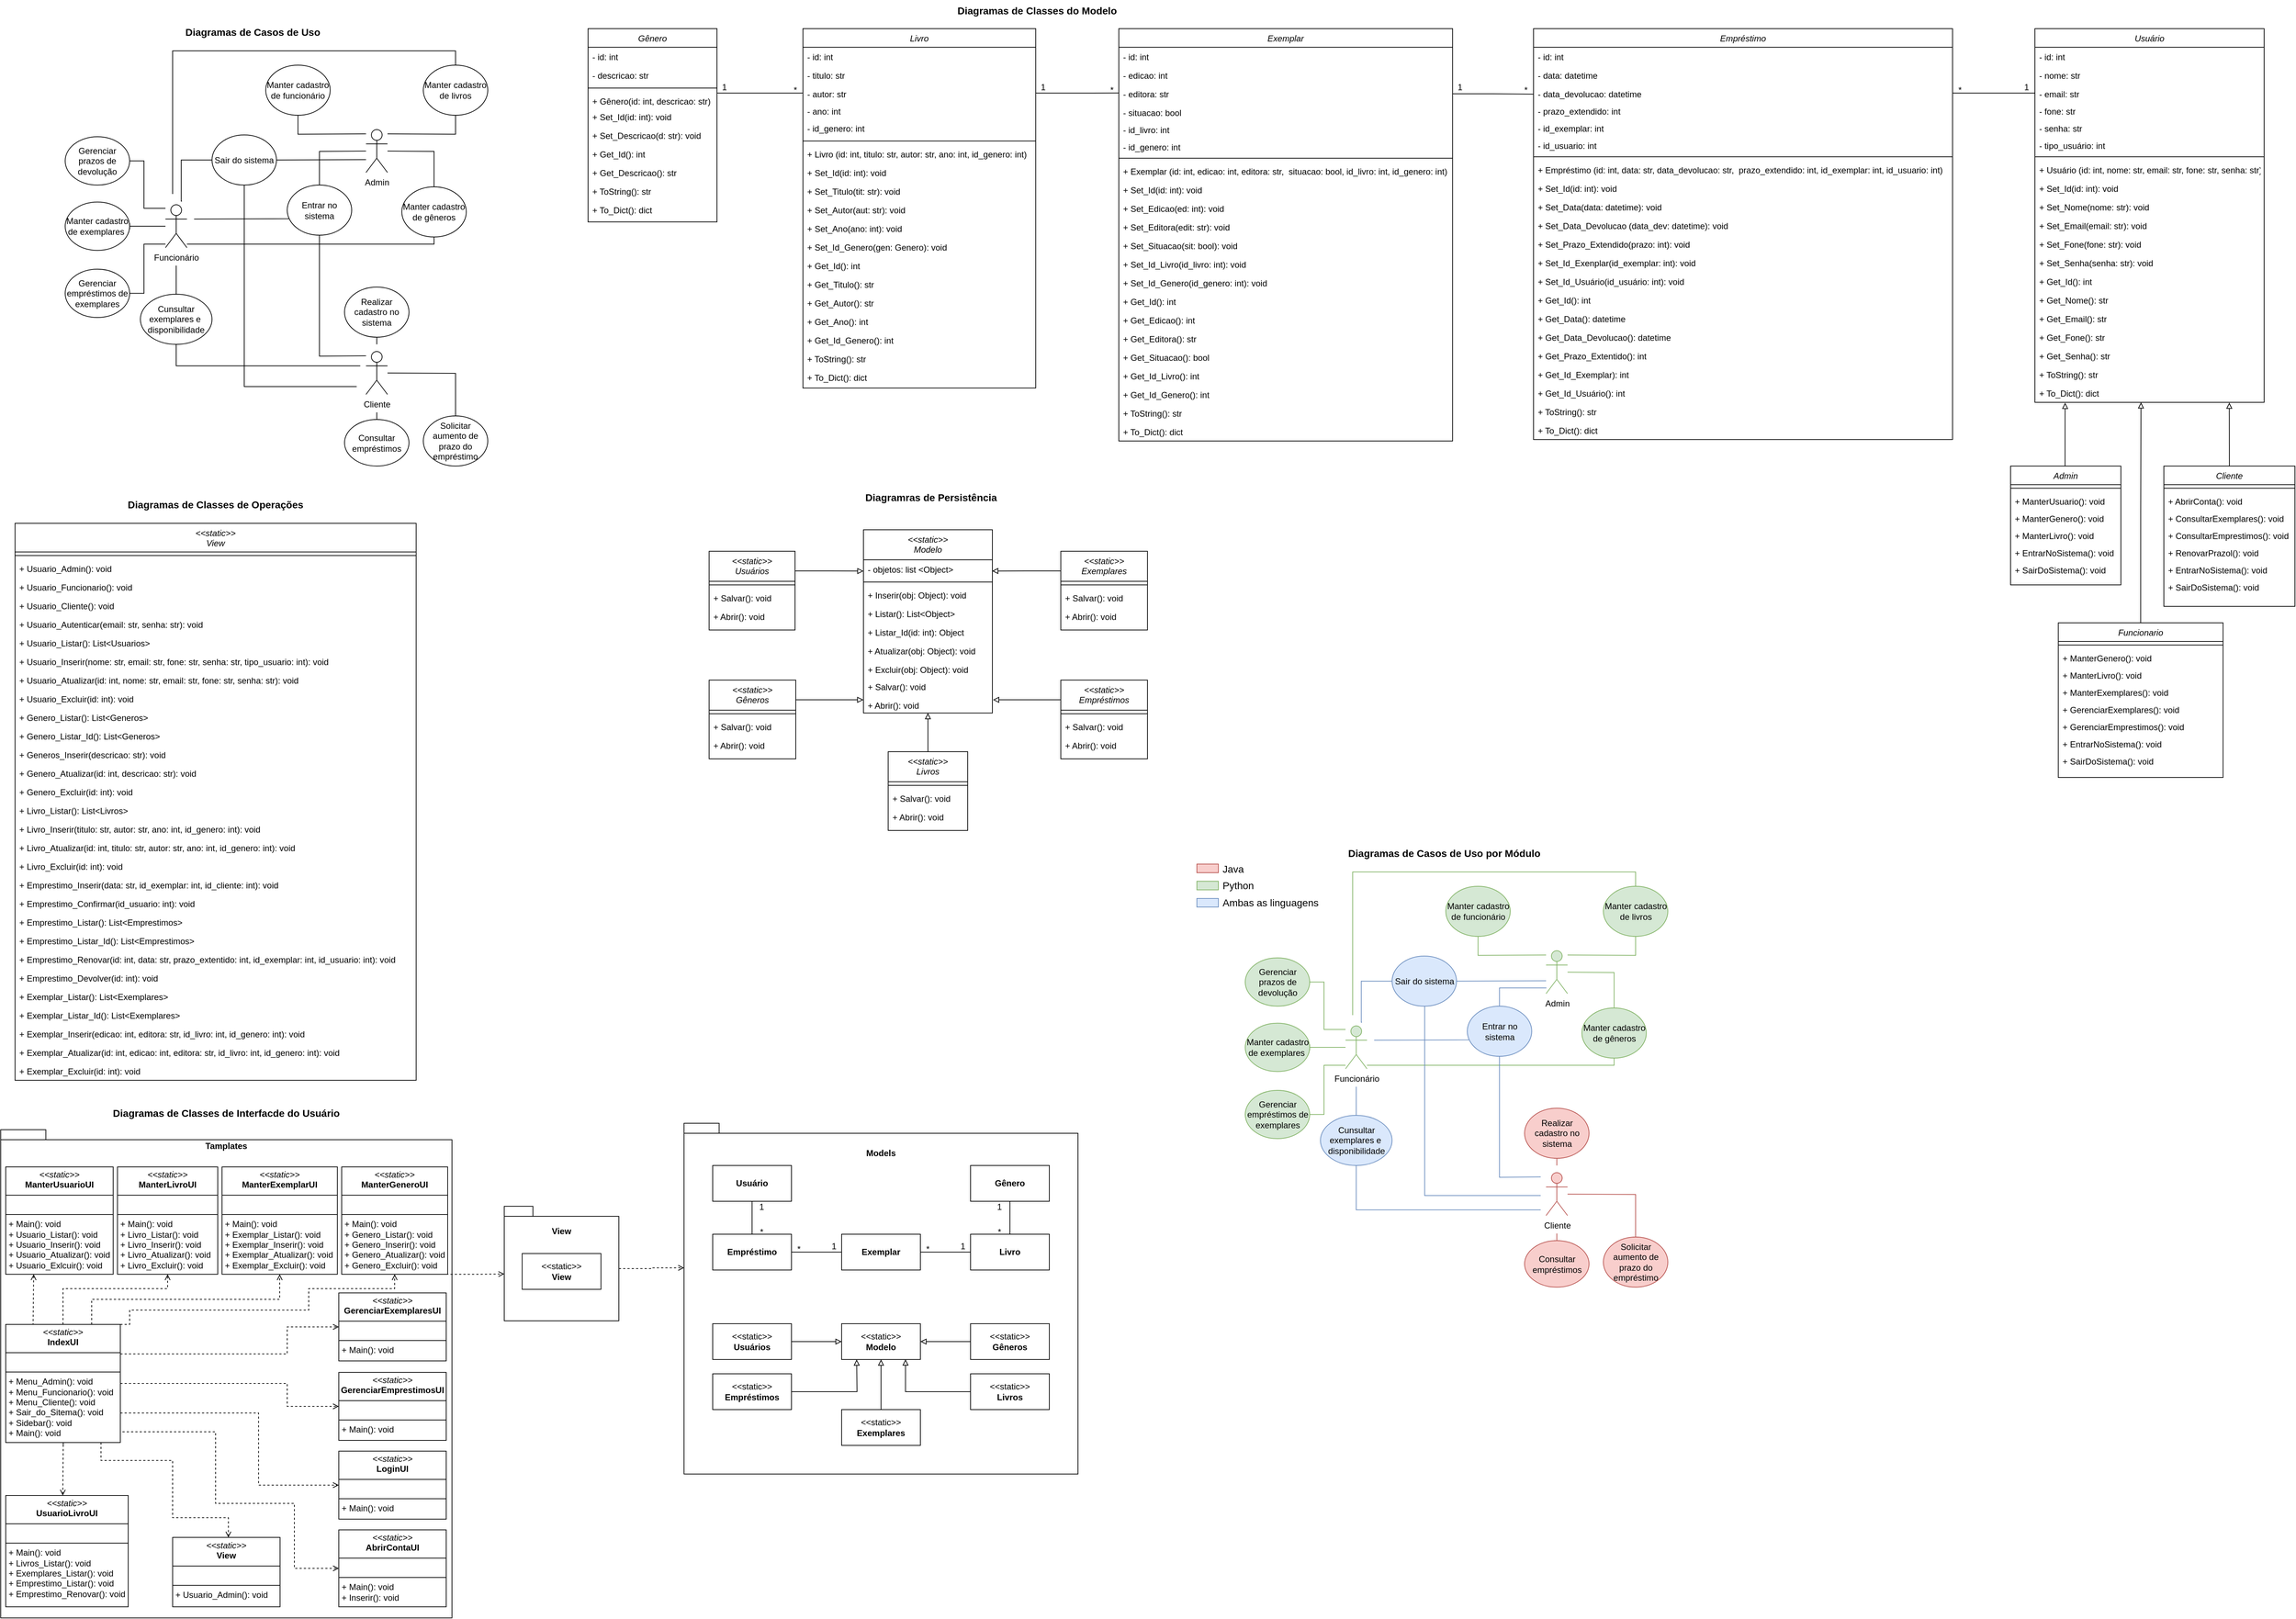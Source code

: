 <mxfile version="26.0.13">
  <diagram name="Página-1" id="3cEowCFVHvOc9PCuCaK-">
    <mxGraphModel dx="2261" dy="746" grid="1" gridSize="10" guides="1" tooltips="1" connect="1" arrows="1" fold="1" page="1" pageScale="1" pageWidth="827" pageHeight="1169" math="0" shadow="0">
      <root>
        <mxCell id="0" />
        <mxCell id="1" parent="0" />
        <mxCell id="3AB0t5_sJRTs1TqdBcbe-1" value="Usuário" style="swimlane;fontStyle=2;align=center;verticalAlign=top;childLayout=stackLayout;horizontal=1;startSize=26;horizontalStack=0;resizeParent=1;resizeLast=0;collapsible=1;marginBottom=0;rounded=0;shadow=0;strokeWidth=1;" parent="1" vertex="1">
          <mxGeometry x="2050" y="70" width="320" height="522" as="geometry">
            <mxRectangle x="230" y="140" width="160" height="26" as="alternateBounds" />
          </mxGeometry>
        </mxCell>
        <mxCell id="3AB0t5_sJRTs1TqdBcbe-2" value="- id: int" style="text;align=left;verticalAlign=top;spacingLeft=4;spacingRight=4;overflow=hidden;rotatable=0;points=[[0,0.5],[1,0.5]];portConstraint=eastwest;" parent="3AB0t5_sJRTs1TqdBcbe-1" vertex="1">
          <mxGeometry y="26" width="320" height="26" as="geometry" />
        </mxCell>
        <mxCell id="3AB0t5_sJRTs1TqdBcbe-3" value="- nome: str" style="text;align=left;verticalAlign=top;spacingLeft=4;spacingRight=4;overflow=hidden;rotatable=0;points=[[0,0.5],[1,0.5]];portConstraint=eastwest;rounded=0;shadow=0;html=0;" parent="3AB0t5_sJRTs1TqdBcbe-1" vertex="1">
          <mxGeometry y="52" width="320" height="26" as="geometry" />
        </mxCell>
        <mxCell id="3AB0t5_sJRTs1TqdBcbe-4" value="- email: str" style="text;align=left;verticalAlign=top;spacingLeft=4;spacingRight=4;overflow=hidden;rotatable=0;points=[[0,0.5],[1,0.5]];portConstraint=eastwest;rounded=0;shadow=0;html=0;" parent="3AB0t5_sJRTs1TqdBcbe-1" vertex="1">
          <mxGeometry y="78" width="320" height="24" as="geometry" />
        </mxCell>
        <mxCell id="3AB0t5_sJRTs1TqdBcbe-5" value="- fone: str" style="text;align=left;verticalAlign=top;spacingLeft=4;spacingRight=4;overflow=hidden;rotatable=0;points=[[0,0.5],[1,0.5]];portConstraint=eastwest;rounded=0;shadow=0;html=0;" parent="3AB0t5_sJRTs1TqdBcbe-1" vertex="1">
          <mxGeometry y="102" width="320" height="24" as="geometry" />
        </mxCell>
        <mxCell id="3AB0t5_sJRTs1TqdBcbe-6" value="- senha: str" style="text;align=left;verticalAlign=top;spacingLeft=4;spacingRight=4;overflow=hidden;rotatable=0;points=[[0,0.5],[1,0.5]];portConstraint=eastwest;rounded=0;shadow=0;html=0;" parent="3AB0t5_sJRTs1TqdBcbe-1" vertex="1">
          <mxGeometry y="126" width="320" height="24" as="geometry" />
        </mxCell>
        <mxCell id="RDJu3QqzxpKSYIwAovrP-16" value="- tipo_usuário: int" style="text;align=left;verticalAlign=top;spacingLeft=4;spacingRight=4;overflow=hidden;rotatable=0;points=[[0,0.5],[1,0.5]];portConstraint=eastwest;rounded=0;shadow=0;html=0;" parent="3AB0t5_sJRTs1TqdBcbe-1" vertex="1">
          <mxGeometry y="150" width="320" height="24" as="geometry" />
        </mxCell>
        <mxCell id="3AB0t5_sJRTs1TqdBcbe-7" value="" style="line;html=1;strokeWidth=1;align=left;verticalAlign=middle;spacingTop=-1;spacingLeft=3;spacingRight=3;rotatable=0;labelPosition=right;points=[];portConstraint=eastwest;" parent="3AB0t5_sJRTs1TqdBcbe-1" vertex="1">
          <mxGeometry y="174" width="320" height="10" as="geometry" />
        </mxCell>
        <mxCell id="3AB0t5_sJRTs1TqdBcbe-8" value="+ Usuário (id: int, nome: str, email: str, fone: str, senha: str)" style="text;align=left;verticalAlign=top;spacingLeft=4;spacingRight=4;overflow=hidden;rotatable=0;points=[[0,0.5],[1,0.5]];portConstraint=eastwest;" parent="3AB0t5_sJRTs1TqdBcbe-1" vertex="1">
          <mxGeometry y="184" width="320" height="26" as="geometry" />
        </mxCell>
        <mxCell id="3AB0t5_sJRTs1TqdBcbe-9" value="+ Set_Id(id: int): void" style="text;align=left;verticalAlign=top;spacingLeft=4;spacingRight=4;overflow=hidden;rotatable=0;points=[[0,0.5],[1,0.5]];portConstraint=eastwest;" parent="3AB0t5_sJRTs1TqdBcbe-1" vertex="1">
          <mxGeometry y="210" width="320" height="26" as="geometry" />
        </mxCell>
        <mxCell id="3AB0t5_sJRTs1TqdBcbe-10" value="+ Set_Nome(nome: str): void" style="text;align=left;verticalAlign=top;spacingLeft=4;spacingRight=4;overflow=hidden;rotatable=0;points=[[0,0.5],[1,0.5]];portConstraint=eastwest;" parent="3AB0t5_sJRTs1TqdBcbe-1" vertex="1">
          <mxGeometry y="236" width="320" height="26" as="geometry" />
        </mxCell>
        <mxCell id="3AB0t5_sJRTs1TqdBcbe-11" value="+ Set_Email(email: str): void" style="text;align=left;verticalAlign=top;spacingLeft=4;spacingRight=4;overflow=hidden;rotatable=0;points=[[0,0.5],[1,0.5]];portConstraint=eastwest;" parent="3AB0t5_sJRTs1TqdBcbe-1" vertex="1">
          <mxGeometry y="262" width="320" height="26" as="geometry" />
        </mxCell>
        <mxCell id="3AB0t5_sJRTs1TqdBcbe-12" value="+ Set_Fone(fone: str): void" style="text;align=left;verticalAlign=top;spacingLeft=4;spacingRight=4;overflow=hidden;rotatable=0;points=[[0,0.5],[1,0.5]];portConstraint=eastwest;" parent="3AB0t5_sJRTs1TqdBcbe-1" vertex="1">
          <mxGeometry y="288" width="320" height="26" as="geometry" />
        </mxCell>
        <mxCell id="3AB0t5_sJRTs1TqdBcbe-13" value="+ Set_Senha(senha: str): void" style="text;align=left;verticalAlign=top;spacingLeft=4;spacingRight=4;overflow=hidden;rotatable=0;points=[[0,0.5],[1,0.5]];portConstraint=eastwest;" parent="3AB0t5_sJRTs1TqdBcbe-1" vertex="1">
          <mxGeometry y="314" width="320" height="26" as="geometry" />
        </mxCell>
        <mxCell id="3AB0t5_sJRTs1TqdBcbe-14" value="+ Get_Id(): int" style="text;align=left;verticalAlign=top;spacingLeft=4;spacingRight=4;overflow=hidden;rotatable=0;points=[[0,0.5],[1,0.5]];portConstraint=eastwest;" parent="3AB0t5_sJRTs1TqdBcbe-1" vertex="1">
          <mxGeometry y="340" width="320" height="26" as="geometry" />
        </mxCell>
        <mxCell id="3AB0t5_sJRTs1TqdBcbe-15" value="+ Get_Nome(): str" style="text;align=left;verticalAlign=top;spacingLeft=4;spacingRight=4;overflow=hidden;rotatable=0;points=[[0,0.5],[1,0.5]];portConstraint=eastwest;" parent="3AB0t5_sJRTs1TqdBcbe-1" vertex="1">
          <mxGeometry y="366" width="320" height="26" as="geometry" />
        </mxCell>
        <mxCell id="3AB0t5_sJRTs1TqdBcbe-16" value="+ Get_Email(): str" style="text;align=left;verticalAlign=top;spacingLeft=4;spacingRight=4;overflow=hidden;rotatable=0;points=[[0,0.5],[1,0.5]];portConstraint=eastwest;" parent="3AB0t5_sJRTs1TqdBcbe-1" vertex="1">
          <mxGeometry y="392" width="320" height="26" as="geometry" />
        </mxCell>
        <mxCell id="3AB0t5_sJRTs1TqdBcbe-17" value="+ Get_Fone(): str" style="text;align=left;verticalAlign=top;spacingLeft=4;spacingRight=4;overflow=hidden;rotatable=0;points=[[0,0.5],[1,0.5]];portConstraint=eastwest;" parent="3AB0t5_sJRTs1TqdBcbe-1" vertex="1">
          <mxGeometry y="418" width="320" height="26" as="geometry" />
        </mxCell>
        <mxCell id="3AB0t5_sJRTs1TqdBcbe-18" value="+ Get_Senha(): str" style="text;align=left;verticalAlign=top;spacingLeft=4;spacingRight=4;overflow=hidden;rotatable=0;points=[[0,0.5],[1,0.5]];portConstraint=eastwest;" parent="3AB0t5_sJRTs1TqdBcbe-1" vertex="1">
          <mxGeometry y="444" width="320" height="26" as="geometry" />
        </mxCell>
        <mxCell id="3AB0t5_sJRTs1TqdBcbe-19" value="+ ToString(): str" style="text;align=left;verticalAlign=top;spacingLeft=4;spacingRight=4;overflow=hidden;rotatable=0;points=[[0,0.5],[1,0.5]];portConstraint=eastwest;" parent="3AB0t5_sJRTs1TqdBcbe-1" vertex="1">
          <mxGeometry y="470" width="320" height="26" as="geometry" />
        </mxCell>
        <mxCell id="3AB0t5_sJRTs1TqdBcbe-20" value="+ To_Dict(): dict" style="text;align=left;verticalAlign=top;spacingLeft=4;spacingRight=4;overflow=hidden;rotatable=0;points=[[0,0.5],[1,0.5]];portConstraint=eastwest;" parent="3AB0t5_sJRTs1TqdBcbe-1" vertex="1">
          <mxGeometry y="496" width="320" height="26" as="geometry" />
        </mxCell>
        <mxCell id="3AB0t5_sJRTs1TqdBcbe-21" value="&lt;&lt;static&gt;&gt;&#xa;Usuários" style="swimlane;fontStyle=2;align=center;verticalAlign=top;childLayout=stackLayout;horizontal=1;startSize=42;horizontalStack=0;resizeParent=1;resizeLast=0;collapsible=1;marginBottom=0;rounded=0;shadow=0;strokeWidth=1;" parent="1" vertex="1">
          <mxGeometry x="199" y="800" width="120" height="110" as="geometry">
            <mxRectangle x="230" y="140" width="160" height="26" as="alternateBounds" />
          </mxGeometry>
        </mxCell>
        <mxCell id="3AB0t5_sJRTs1TqdBcbe-23" value="" style="line;html=1;strokeWidth=1;align=left;verticalAlign=middle;spacingTop=-1;spacingLeft=3;spacingRight=3;rotatable=0;labelPosition=right;points=[];portConstraint=eastwest;" parent="3AB0t5_sJRTs1TqdBcbe-21" vertex="1">
          <mxGeometry y="42" width="120" height="10" as="geometry" />
        </mxCell>
        <mxCell id="3AB0t5_sJRTs1TqdBcbe-29" value="+ Salvar(): void" style="text;align=left;verticalAlign=top;spacingLeft=4;spacingRight=4;overflow=hidden;rotatable=0;points=[[0,0.5],[1,0.5]];portConstraint=eastwest;" parent="3AB0t5_sJRTs1TqdBcbe-21" vertex="1">
          <mxGeometry y="52" width="120" height="26" as="geometry" />
        </mxCell>
        <mxCell id="3AB0t5_sJRTs1TqdBcbe-30" value="+ Abrir(): void" style="text;align=left;verticalAlign=top;spacingLeft=4;spacingRight=4;overflow=hidden;rotatable=0;points=[[0,0.5],[1,0.5]];portConstraint=eastwest;" parent="3AB0t5_sJRTs1TqdBcbe-21" vertex="1">
          <mxGeometry y="78" width="120" height="24" as="geometry" />
        </mxCell>
        <mxCell id="3AB0t5_sJRTs1TqdBcbe-32" value="Gênero" style="swimlane;fontStyle=2;align=center;verticalAlign=top;childLayout=stackLayout;horizontal=1;startSize=26;horizontalStack=0;resizeParent=1;resizeLast=0;collapsible=1;marginBottom=0;rounded=0;shadow=0;strokeWidth=1;" parent="1" vertex="1">
          <mxGeometry x="30" y="70" width="180" height="270" as="geometry">
            <mxRectangle x="230" y="140" width="160" height="26" as="alternateBounds" />
          </mxGeometry>
        </mxCell>
        <mxCell id="3AB0t5_sJRTs1TqdBcbe-33" value="- id: int" style="text;align=left;verticalAlign=top;spacingLeft=4;spacingRight=4;overflow=hidden;rotatable=0;points=[[0,0.5],[1,0.5]];portConstraint=eastwest;" parent="3AB0t5_sJRTs1TqdBcbe-32" vertex="1">
          <mxGeometry y="26" width="180" height="26" as="geometry" />
        </mxCell>
        <mxCell id="3AB0t5_sJRTs1TqdBcbe-34" value="- descricao: str" style="text;align=left;verticalAlign=top;spacingLeft=4;spacingRight=4;overflow=hidden;rotatable=0;points=[[0,0.5],[1,0.5]];portConstraint=eastwest;rounded=0;shadow=0;html=0;" parent="3AB0t5_sJRTs1TqdBcbe-32" vertex="1">
          <mxGeometry y="52" width="180" height="26" as="geometry" />
        </mxCell>
        <mxCell id="3AB0t5_sJRTs1TqdBcbe-35" value="" style="line;html=1;strokeWidth=1;align=left;verticalAlign=middle;spacingTop=-1;spacingLeft=3;spacingRight=3;rotatable=0;labelPosition=right;points=[];portConstraint=eastwest;" parent="3AB0t5_sJRTs1TqdBcbe-32" vertex="1">
          <mxGeometry y="78" width="180" height="10" as="geometry" />
        </mxCell>
        <mxCell id="3AB0t5_sJRTs1TqdBcbe-36" value="+ Gênero(id: int, descricao: str)" style="text;align=left;verticalAlign=top;spacingLeft=4;spacingRight=4;overflow=hidden;rotatable=0;points=[[0,0.5],[1,0.5]];portConstraint=eastwest;" parent="3AB0t5_sJRTs1TqdBcbe-32" vertex="1">
          <mxGeometry y="88" width="180" height="22" as="geometry" />
        </mxCell>
        <mxCell id="3AB0t5_sJRTs1TqdBcbe-37" value="+ Set_Id(id: int): void" style="text;align=left;verticalAlign=top;spacingLeft=4;spacingRight=4;overflow=hidden;rotatable=0;points=[[0,0.5],[1,0.5]];portConstraint=eastwest;" parent="3AB0t5_sJRTs1TqdBcbe-32" vertex="1">
          <mxGeometry y="110" width="180" height="26" as="geometry" />
        </mxCell>
        <mxCell id="3AB0t5_sJRTs1TqdBcbe-38" value="+ Set_Descricao(d: str): void" style="text;align=left;verticalAlign=top;spacingLeft=4;spacingRight=4;overflow=hidden;rotatable=0;points=[[0,0.5],[1,0.5]];portConstraint=eastwest;" parent="3AB0t5_sJRTs1TqdBcbe-32" vertex="1">
          <mxGeometry y="136" width="180" height="26" as="geometry" />
        </mxCell>
        <mxCell id="3AB0t5_sJRTs1TqdBcbe-39" value="+ Get_Id(): int" style="text;align=left;verticalAlign=top;spacingLeft=4;spacingRight=4;overflow=hidden;rotatable=0;points=[[0,0.5],[1,0.5]];portConstraint=eastwest;" parent="3AB0t5_sJRTs1TqdBcbe-32" vertex="1">
          <mxGeometry y="162" width="180" height="26" as="geometry" />
        </mxCell>
        <mxCell id="3AB0t5_sJRTs1TqdBcbe-40" value="+ Get_Descricao(): str" style="text;align=left;verticalAlign=top;spacingLeft=4;spacingRight=4;overflow=hidden;rotatable=0;points=[[0,0.5],[1,0.5]];portConstraint=eastwest;" parent="3AB0t5_sJRTs1TqdBcbe-32" vertex="1">
          <mxGeometry y="188" width="180" height="26" as="geometry" />
        </mxCell>
        <mxCell id="3AB0t5_sJRTs1TqdBcbe-41" value="+ ToString(): str" style="text;align=left;verticalAlign=top;spacingLeft=4;spacingRight=4;overflow=hidden;rotatable=0;points=[[0,0.5],[1,0.5]];portConstraint=eastwest;" parent="3AB0t5_sJRTs1TqdBcbe-32" vertex="1">
          <mxGeometry y="214" width="180" height="26" as="geometry" />
        </mxCell>
        <mxCell id="3AB0t5_sJRTs1TqdBcbe-42" value="+ To_Dict(): dict" style="text;align=left;verticalAlign=top;spacingLeft=4;spacingRight=4;overflow=hidden;rotatable=0;points=[[0,0.5],[1,0.5]];portConstraint=eastwest;" parent="3AB0t5_sJRTs1TqdBcbe-32" vertex="1">
          <mxGeometry y="240" width="180" height="26" as="geometry" />
        </mxCell>
        <mxCell id="3AB0t5_sJRTs1TqdBcbe-43" value="&lt;&lt;static&gt;&gt;&#xa;Gêneros" style="swimlane;fontStyle=2;align=center;verticalAlign=top;childLayout=stackLayout;horizontal=1;startSize=42;horizontalStack=0;resizeParent=1;resizeLast=0;collapsible=1;marginBottom=0;rounded=0;shadow=0;strokeWidth=1;" parent="1" vertex="1">
          <mxGeometry x="199" y="980" width="121" height="110" as="geometry">
            <mxRectangle x="230" y="140" width="160" height="26" as="alternateBounds" />
          </mxGeometry>
        </mxCell>
        <mxCell id="3AB0t5_sJRTs1TqdBcbe-45" value="" style="line;html=1;strokeWidth=1;align=left;verticalAlign=middle;spacingTop=-1;spacingLeft=3;spacingRight=3;rotatable=0;labelPosition=right;points=[];portConstraint=eastwest;" parent="3AB0t5_sJRTs1TqdBcbe-43" vertex="1">
          <mxGeometry y="42" width="121" height="10" as="geometry" />
        </mxCell>
        <mxCell id="3AB0t5_sJRTs1TqdBcbe-51" value="+ Salvar(): void" style="text;align=left;verticalAlign=top;spacingLeft=4;spacingRight=4;overflow=hidden;rotatable=0;points=[[0,0.5],[1,0.5]];portConstraint=eastwest;" parent="3AB0t5_sJRTs1TqdBcbe-43" vertex="1">
          <mxGeometry y="52" width="121" height="26" as="geometry" />
        </mxCell>
        <mxCell id="3AB0t5_sJRTs1TqdBcbe-52" value="+ Abrir(): void" style="text;align=left;verticalAlign=top;spacingLeft=4;spacingRight=4;overflow=hidden;rotatable=0;points=[[0,0.5],[1,0.5]];portConstraint=eastwest;" parent="3AB0t5_sJRTs1TqdBcbe-43" vertex="1">
          <mxGeometry y="78" width="121" height="24" as="geometry" />
        </mxCell>
        <mxCell id="3AB0t5_sJRTs1TqdBcbe-54" value="Livro" style="swimlane;fontStyle=2;align=center;verticalAlign=top;childLayout=stackLayout;horizontal=1;startSize=26;horizontalStack=0;resizeParent=1;resizeLast=0;collapsible=1;marginBottom=0;rounded=0;shadow=0;strokeWidth=1;" parent="1" vertex="1">
          <mxGeometry x="330" y="70" width="325" height="502" as="geometry">
            <mxRectangle x="230" y="140" width="160" height="26" as="alternateBounds" />
          </mxGeometry>
        </mxCell>
        <mxCell id="SJzPHD_1Gn2At19BkOxS-2" value="- id: int" style="text;align=left;verticalAlign=top;spacingLeft=4;spacingRight=4;overflow=hidden;rotatable=0;points=[[0,0.5],[1,0.5]];portConstraint=eastwest;rounded=0;shadow=0;html=0;" parent="3AB0t5_sJRTs1TqdBcbe-54" vertex="1">
          <mxGeometry y="26" width="325" height="26" as="geometry" />
        </mxCell>
        <mxCell id="3AB0t5_sJRTs1TqdBcbe-56" value="- titulo: str" style="text;align=left;verticalAlign=top;spacingLeft=4;spacingRight=4;overflow=hidden;rotatable=0;points=[[0,0.5],[1,0.5]];portConstraint=eastwest;rounded=0;shadow=0;html=0;" parent="3AB0t5_sJRTs1TqdBcbe-54" vertex="1">
          <mxGeometry y="52" width="325" height="26" as="geometry" />
        </mxCell>
        <mxCell id="3AB0t5_sJRTs1TqdBcbe-57" value="- autor: str" style="text;align=left;verticalAlign=top;spacingLeft=4;spacingRight=4;overflow=hidden;rotatable=0;points=[[0,0.5],[1,0.5]];portConstraint=eastwest;rounded=0;shadow=0;html=0;" parent="3AB0t5_sJRTs1TqdBcbe-54" vertex="1">
          <mxGeometry y="78" width="325" height="24" as="geometry" />
        </mxCell>
        <mxCell id="3AB0t5_sJRTs1TqdBcbe-58" value="- ano: int" style="text;align=left;verticalAlign=top;spacingLeft=4;spacingRight=4;overflow=hidden;rotatable=0;points=[[0,0.5],[1,0.5]];portConstraint=eastwest;rounded=0;shadow=0;html=0;" parent="3AB0t5_sJRTs1TqdBcbe-54" vertex="1">
          <mxGeometry y="102" width="325" height="24" as="geometry" />
        </mxCell>
        <mxCell id="3AB0t5_sJRTs1TqdBcbe-55" value="- id_genero: int" style="text;align=left;verticalAlign=top;spacingLeft=4;spacingRight=4;overflow=hidden;rotatable=0;points=[[0,0.5],[1,0.5]];portConstraint=eastwest;" parent="3AB0t5_sJRTs1TqdBcbe-54" vertex="1">
          <mxGeometry y="126" width="325" height="26" as="geometry" />
        </mxCell>
        <mxCell id="3AB0t5_sJRTs1TqdBcbe-60" value="" style="line;html=1;strokeWidth=1;align=left;verticalAlign=middle;spacingTop=-1;spacingLeft=3;spacingRight=3;rotatable=0;labelPosition=right;points=[];portConstraint=eastwest;" parent="3AB0t5_sJRTs1TqdBcbe-54" vertex="1">
          <mxGeometry y="152" width="325" height="10" as="geometry" />
        </mxCell>
        <mxCell id="3AB0t5_sJRTs1TqdBcbe-61" value="+ Livro (id: int, titulo: str, autor: str, ano: int, id_genero: int)" style="text;align=left;verticalAlign=top;spacingLeft=4;spacingRight=4;overflow=hidden;rotatable=0;points=[[0,0.5],[1,0.5]];portConstraint=eastwest;" parent="3AB0t5_sJRTs1TqdBcbe-54" vertex="1">
          <mxGeometry y="162" width="325" height="26" as="geometry" />
        </mxCell>
        <mxCell id="SJzPHD_1Gn2At19BkOxS-3" value="+ Set_Id(id: int): void" style="text;align=left;verticalAlign=top;spacingLeft=4;spacingRight=4;overflow=hidden;rotatable=0;points=[[0,0.5],[1,0.5]];portConstraint=eastwest;" parent="3AB0t5_sJRTs1TqdBcbe-54" vertex="1">
          <mxGeometry y="188" width="325" height="26" as="geometry" />
        </mxCell>
        <mxCell id="3AB0t5_sJRTs1TqdBcbe-63" value="+ Set_Titulo(tit: str): void" style="text;align=left;verticalAlign=top;spacingLeft=4;spacingRight=4;overflow=hidden;rotatable=0;points=[[0,0.5],[1,0.5]];portConstraint=eastwest;" parent="3AB0t5_sJRTs1TqdBcbe-54" vertex="1">
          <mxGeometry y="214" width="325" height="26" as="geometry" />
        </mxCell>
        <mxCell id="3AB0t5_sJRTs1TqdBcbe-64" value="+ Set_Autor(aut: str): void" style="text;align=left;verticalAlign=top;spacingLeft=4;spacingRight=4;overflow=hidden;rotatable=0;points=[[0,0.5],[1,0.5]];portConstraint=eastwest;" parent="3AB0t5_sJRTs1TqdBcbe-54" vertex="1">
          <mxGeometry y="240" width="325" height="26" as="geometry" />
        </mxCell>
        <mxCell id="3AB0t5_sJRTs1TqdBcbe-65" value="+ Set_Ano(ano: int): void" style="text;align=left;verticalAlign=top;spacingLeft=4;spacingRight=4;overflow=hidden;rotatable=0;points=[[0,0.5],[1,0.5]];portConstraint=eastwest;" parent="3AB0t5_sJRTs1TqdBcbe-54" vertex="1">
          <mxGeometry y="266" width="325" height="26" as="geometry" />
        </mxCell>
        <mxCell id="3AB0t5_sJRTs1TqdBcbe-66" value="+ Set_Id_Genero(gen: Genero): void" style="text;align=left;verticalAlign=top;spacingLeft=4;spacingRight=4;overflow=hidden;rotatable=0;points=[[0,0.5],[1,0.5]];portConstraint=eastwest;" parent="3AB0t5_sJRTs1TqdBcbe-54" vertex="1">
          <mxGeometry y="292" width="325" height="26" as="geometry" />
        </mxCell>
        <mxCell id="3AB0t5_sJRTs1TqdBcbe-68" value="+ Get_Id(): int" style="text;align=left;verticalAlign=top;spacingLeft=4;spacingRight=4;overflow=hidden;rotatable=0;points=[[0,0.5],[1,0.5]];portConstraint=eastwest;" parent="3AB0t5_sJRTs1TqdBcbe-54" vertex="1">
          <mxGeometry y="318" width="325" height="26" as="geometry" />
        </mxCell>
        <mxCell id="SJzPHD_1Gn2At19BkOxS-4" value="+ Get_Titulo(): str" style="text;align=left;verticalAlign=top;spacingLeft=4;spacingRight=4;overflow=hidden;rotatable=0;points=[[0,0.5],[1,0.5]];portConstraint=eastwest;" parent="3AB0t5_sJRTs1TqdBcbe-54" vertex="1">
          <mxGeometry y="344" width="325" height="26" as="geometry" />
        </mxCell>
        <mxCell id="3AB0t5_sJRTs1TqdBcbe-69" value="+ Get_Autor(): str" style="text;align=left;verticalAlign=top;spacingLeft=4;spacingRight=4;overflow=hidden;rotatable=0;points=[[0,0.5],[1,0.5]];portConstraint=eastwest;" parent="3AB0t5_sJRTs1TqdBcbe-54" vertex="1">
          <mxGeometry y="370" width="325" height="26" as="geometry" />
        </mxCell>
        <mxCell id="3AB0t5_sJRTs1TqdBcbe-70" value="+ Get_Ano(): int" style="text;align=left;verticalAlign=top;spacingLeft=4;spacingRight=4;overflow=hidden;rotatable=0;points=[[0,0.5],[1,0.5]];portConstraint=eastwest;" parent="3AB0t5_sJRTs1TqdBcbe-54" vertex="1">
          <mxGeometry y="396" width="325" height="26" as="geometry" />
        </mxCell>
        <mxCell id="3AB0t5_sJRTs1TqdBcbe-71" value="+ Get_Id_Genero(): int" style="text;align=left;verticalAlign=top;spacingLeft=4;spacingRight=4;overflow=hidden;rotatable=0;points=[[0,0.5],[1,0.5]];portConstraint=eastwest;" parent="3AB0t5_sJRTs1TqdBcbe-54" vertex="1">
          <mxGeometry y="422" width="325" height="26" as="geometry" />
        </mxCell>
        <mxCell id="3AB0t5_sJRTs1TqdBcbe-72" value="+ ToString(): str" style="text;align=left;verticalAlign=top;spacingLeft=4;spacingRight=4;overflow=hidden;rotatable=0;points=[[0,0.5],[1,0.5]];portConstraint=eastwest;" parent="3AB0t5_sJRTs1TqdBcbe-54" vertex="1">
          <mxGeometry y="448" width="325" height="26" as="geometry" />
        </mxCell>
        <mxCell id="3AB0t5_sJRTs1TqdBcbe-73" value="+ To_Dict(): dict" style="text;align=left;verticalAlign=top;spacingLeft=4;spacingRight=4;overflow=hidden;rotatable=0;points=[[0,0.5],[1,0.5]];portConstraint=eastwest;" parent="3AB0t5_sJRTs1TqdBcbe-54" vertex="1">
          <mxGeometry y="474" width="325" height="26" as="geometry" />
        </mxCell>
        <mxCell id="st0J9N4TLg85rTO5cKsw-150" style="edgeStyle=orthogonalEdgeStyle;rounded=0;orthogonalLoop=1;jettySize=auto;html=1;exitX=0.5;exitY=0;exitDx=0;exitDy=0;entryX=0.5;entryY=1;entryDx=0;entryDy=0;endArrow=block;endFill=0;" parent="1" source="3AB0t5_sJRTs1TqdBcbe-74" target="st0J9N4TLg85rTO5cKsw-133" edge="1">
          <mxGeometry relative="1" as="geometry" />
        </mxCell>
        <mxCell id="3AB0t5_sJRTs1TqdBcbe-74" value="&lt;&lt;static&gt;&gt;&#xa;Livros" style="swimlane;fontStyle=2;align=center;verticalAlign=top;childLayout=stackLayout;horizontal=1;startSize=42;horizontalStack=0;resizeParent=1;resizeLast=0;collapsible=1;marginBottom=0;rounded=0;shadow=0;strokeWidth=1;" parent="1" vertex="1">
          <mxGeometry x="449" y="1080" width="111" height="110" as="geometry">
            <mxRectangle x="230" y="140" width="160" height="26" as="alternateBounds" />
          </mxGeometry>
        </mxCell>
        <mxCell id="3AB0t5_sJRTs1TqdBcbe-76" value="" style="line;html=1;strokeWidth=1;align=left;verticalAlign=middle;spacingTop=-1;spacingLeft=3;spacingRight=3;rotatable=0;labelPosition=right;points=[];portConstraint=eastwest;" parent="3AB0t5_sJRTs1TqdBcbe-74" vertex="1">
          <mxGeometry y="42" width="111" height="10" as="geometry" />
        </mxCell>
        <mxCell id="3AB0t5_sJRTs1TqdBcbe-82" value="+ Salvar(): void" style="text;align=left;verticalAlign=top;spacingLeft=4;spacingRight=4;overflow=hidden;rotatable=0;points=[[0,0.5],[1,0.5]];portConstraint=eastwest;" parent="3AB0t5_sJRTs1TqdBcbe-74" vertex="1">
          <mxGeometry y="52" width="111" height="26" as="geometry" />
        </mxCell>
        <mxCell id="3AB0t5_sJRTs1TqdBcbe-83" value="+ Abrir(): void" style="text;align=left;verticalAlign=top;spacingLeft=4;spacingRight=4;overflow=hidden;rotatable=0;points=[[0,0.5],[1,0.5]];portConstraint=eastwest;" parent="3AB0t5_sJRTs1TqdBcbe-74" vertex="1">
          <mxGeometry y="78" width="111" height="24" as="geometry" />
        </mxCell>
        <mxCell id="3AB0t5_sJRTs1TqdBcbe-85" value="Empréstimo" style="swimlane;fontStyle=2;align=center;verticalAlign=top;childLayout=stackLayout;horizontal=1;startSize=26;horizontalStack=0;resizeParent=1;resizeLast=0;collapsible=1;marginBottom=0;rounded=0;shadow=0;strokeWidth=1;" parent="1" vertex="1">
          <mxGeometry x="1350" y="70" width="585" height="574" as="geometry">
            <mxRectangle x="230" y="140" width="160" height="26" as="alternateBounds" />
          </mxGeometry>
        </mxCell>
        <mxCell id="3AB0t5_sJRTs1TqdBcbe-86" value="- id: int" style="text;align=left;verticalAlign=top;spacingLeft=4;spacingRight=4;overflow=hidden;rotatable=0;points=[[0,0.5],[1,0.5]];portConstraint=eastwest;" parent="3AB0t5_sJRTs1TqdBcbe-85" vertex="1">
          <mxGeometry y="26" width="585" height="26" as="geometry" />
        </mxCell>
        <mxCell id="3AB0t5_sJRTs1TqdBcbe-87" value="- data: datetime" style="text;align=left;verticalAlign=top;spacingLeft=4;spacingRight=4;overflow=hidden;rotatable=0;points=[[0,0.5],[1,0.5]];portConstraint=eastwest;rounded=0;shadow=0;html=0;" parent="3AB0t5_sJRTs1TqdBcbe-85" vertex="1">
          <mxGeometry y="52" width="585" height="26" as="geometry" />
        </mxCell>
        <mxCell id="SJzPHD_1Gn2At19BkOxS-26" value="- data_devolucao: datetime" style="text;align=left;verticalAlign=top;spacingLeft=4;spacingRight=4;overflow=hidden;rotatable=0;points=[[0,0.5],[1,0.5]];portConstraint=eastwest;rounded=0;shadow=0;html=0;" parent="3AB0t5_sJRTs1TqdBcbe-85" vertex="1">
          <mxGeometry y="78" width="585" height="24" as="geometry" />
        </mxCell>
        <mxCell id="3AB0t5_sJRTs1TqdBcbe-88" value="- prazo_extendido: int" style="text;align=left;verticalAlign=top;spacingLeft=4;spacingRight=4;overflow=hidden;rotatable=0;points=[[0,0.5],[1,0.5]];portConstraint=eastwest;rounded=0;shadow=0;html=0;" parent="3AB0t5_sJRTs1TqdBcbe-85" vertex="1">
          <mxGeometry y="102" width="585" height="24" as="geometry" />
        </mxCell>
        <mxCell id="3AB0t5_sJRTs1TqdBcbe-89" value="- id_exemplar: int" style="text;align=left;verticalAlign=top;spacingLeft=4;spacingRight=4;overflow=hidden;rotatable=0;points=[[0,0.5],[1,0.5]];portConstraint=eastwest;rounded=0;shadow=0;html=0;" parent="3AB0t5_sJRTs1TqdBcbe-85" vertex="1">
          <mxGeometry y="126" width="585" height="24" as="geometry" />
        </mxCell>
        <mxCell id="3AB0t5_sJRTs1TqdBcbe-90" value="- id_usuario: int" style="text;align=left;verticalAlign=top;spacingLeft=4;spacingRight=4;overflow=hidden;rotatable=0;points=[[0,0.5],[1,0.5]];portConstraint=eastwest;rounded=0;shadow=0;html=0;" parent="3AB0t5_sJRTs1TqdBcbe-85" vertex="1">
          <mxGeometry y="150" width="585" height="24" as="geometry" />
        </mxCell>
        <mxCell id="3AB0t5_sJRTs1TqdBcbe-91" value="" style="line;html=1;strokeWidth=1;align=left;verticalAlign=middle;spacingTop=-1;spacingLeft=3;spacingRight=3;rotatable=0;labelPosition=right;points=[];portConstraint=eastwest;" parent="3AB0t5_sJRTs1TqdBcbe-85" vertex="1">
          <mxGeometry y="174" width="585" height="10" as="geometry" />
        </mxCell>
        <mxCell id="3AB0t5_sJRTs1TqdBcbe-92" value="+ Empréstimo (id: int, data: str, data_devolucao: str,  prazo_extendido: int, id_exemplar: int, id_usuario: int)" style="text;align=left;verticalAlign=top;spacingLeft=4;spacingRight=4;overflow=hidden;rotatable=0;points=[[0,0.5],[1,0.5]];portConstraint=eastwest;" parent="3AB0t5_sJRTs1TqdBcbe-85" vertex="1">
          <mxGeometry y="184" width="585" height="26" as="geometry" />
        </mxCell>
        <mxCell id="3AB0t5_sJRTs1TqdBcbe-93" value="+ Set_Id(id: int): void" style="text;align=left;verticalAlign=top;spacingLeft=4;spacingRight=4;overflow=hidden;rotatable=0;points=[[0,0.5],[1,0.5]];portConstraint=eastwest;" parent="3AB0t5_sJRTs1TqdBcbe-85" vertex="1">
          <mxGeometry y="210" width="585" height="26" as="geometry" />
        </mxCell>
        <mxCell id="3AB0t5_sJRTs1TqdBcbe-94" value="+ Set_Data(data: datetime): void" style="text;align=left;verticalAlign=top;spacingLeft=4;spacingRight=4;overflow=hidden;rotatable=0;points=[[0,0.5],[1,0.5]];portConstraint=eastwest;" parent="3AB0t5_sJRTs1TqdBcbe-85" vertex="1">
          <mxGeometry y="236" width="585" height="26" as="geometry" />
        </mxCell>
        <mxCell id="SJzPHD_1Gn2At19BkOxS-27" value="+ Set_Data_Devolucao (data_dev: datetime): void" style="text;align=left;verticalAlign=top;spacingLeft=4;spacingRight=4;overflow=hidden;rotatable=0;points=[[0,0.5],[1,0.5]];portConstraint=eastwest;" parent="3AB0t5_sJRTs1TqdBcbe-85" vertex="1">
          <mxGeometry y="262" width="585" height="26" as="geometry" />
        </mxCell>
        <mxCell id="3AB0t5_sJRTs1TqdBcbe-95" value="+ Set_Prazo_Extendido(prazo: int): void" style="text;align=left;verticalAlign=top;spacingLeft=4;spacingRight=4;overflow=hidden;rotatable=0;points=[[0,0.5],[1,0.5]];portConstraint=eastwest;" parent="3AB0t5_sJRTs1TqdBcbe-85" vertex="1">
          <mxGeometry y="288" width="585" height="26" as="geometry" />
        </mxCell>
        <mxCell id="3AB0t5_sJRTs1TqdBcbe-96" value="+ Set_Id_Exenplar(id_exemplar: int): void" style="text;align=left;verticalAlign=top;spacingLeft=4;spacingRight=4;overflow=hidden;rotatable=0;points=[[0,0.5],[1,0.5]];portConstraint=eastwest;" parent="3AB0t5_sJRTs1TqdBcbe-85" vertex="1">
          <mxGeometry y="314" width="585" height="26" as="geometry" />
        </mxCell>
        <mxCell id="3AB0t5_sJRTs1TqdBcbe-97" value="+ Set_Id_Usuário(id_usuário: int): void" style="text;align=left;verticalAlign=top;spacingLeft=4;spacingRight=4;overflow=hidden;rotatable=0;points=[[0,0.5],[1,0.5]];portConstraint=eastwest;" parent="3AB0t5_sJRTs1TqdBcbe-85" vertex="1">
          <mxGeometry y="340" width="585" height="26" as="geometry" />
        </mxCell>
        <mxCell id="3AB0t5_sJRTs1TqdBcbe-98" value="+ Get_Id(): int" style="text;align=left;verticalAlign=top;spacingLeft=4;spacingRight=4;overflow=hidden;rotatable=0;points=[[0,0.5],[1,0.5]];portConstraint=eastwest;" parent="3AB0t5_sJRTs1TqdBcbe-85" vertex="1">
          <mxGeometry y="366" width="585" height="26" as="geometry" />
        </mxCell>
        <mxCell id="3AB0t5_sJRTs1TqdBcbe-99" value="+ Get_Data(): datetime" style="text;align=left;verticalAlign=top;spacingLeft=4;spacingRight=4;overflow=hidden;rotatable=0;points=[[0,0.5],[1,0.5]];portConstraint=eastwest;" parent="3AB0t5_sJRTs1TqdBcbe-85" vertex="1">
          <mxGeometry y="392" width="585" height="26" as="geometry" />
        </mxCell>
        <mxCell id="SJzPHD_1Gn2At19BkOxS-28" value="+ Get_Data_Devolucao(): datetime" style="text;align=left;verticalAlign=top;spacingLeft=4;spacingRight=4;overflow=hidden;rotatable=0;points=[[0,0.5],[1,0.5]];portConstraint=eastwest;" parent="3AB0t5_sJRTs1TqdBcbe-85" vertex="1">
          <mxGeometry y="418" width="585" height="26" as="geometry" />
        </mxCell>
        <mxCell id="3AB0t5_sJRTs1TqdBcbe-100" value="+ Get_Prazo_Extentido(): int" style="text;align=left;verticalAlign=top;spacingLeft=4;spacingRight=4;overflow=hidden;rotatable=0;points=[[0,0.5],[1,0.5]];portConstraint=eastwest;" parent="3AB0t5_sJRTs1TqdBcbe-85" vertex="1">
          <mxGeometry y="444" width="585" height="26" as="geometry" />
        </mxCell>
        <mxCell id="3AB0t5_sJRTs1TqdBcbe-101" value="+ Get_Id_Exemplar): int" style="text;align=left;verticalAlign=top;spacingLeft=4;spacingRight=4;overflow=hidden;rotatable=0;points=[[0,0.5],[1,0.5]];portConstraint=eastwest;" parent="3AB0t5_sJRTs1TqdBcbe-85" vertex="1">
          <mxGeometry y="470" width="585" height="26" as="geometry" />
        </mxCell>
        <mxCell id="3AB0t5_sJRTs1TqdBcbe-102" value="+ Get_Id_Usuário(): int" style="text;align=left;verticalAlign=top;spacingLeft=4;spacingRight=4;overflow=hidden;rotatable=0;points=[[0,0.5],[1,0.5]];portConstraint=eastwest;" parent="3AB0t5_sJRTs1TqdBcbe-85" vertex="1">
          <mxGeometry y="496" width="585" height="26" as="geometry" />
        </mxCell>
        <mxCell id="3AB0t5_sJRTs1TqdBcbe-103" value="+ ToString(): str" style="text;align=left;verticalAlign=top;spacingLeft=4;spacingRight=4;overflow=hidden;rotatable=0;points=[[0,0.5],[1,0.5]];portConstraint=eastwest;" parent="3AB0t5_sJRTs1TqdBcbe-85" vertex="1">
          <mxGeometry y="522" width="585" height="26" as="geometry" />
        </mxCell>
        <mxCell id="3AB0t5_sJRTs1TqdBcbe-104" value="+ To_Dict(): dict" style="text;align=left;verticalAlign=top;spacingLeft=4;spacingRight=4;overflow=hidden;rotatable=0;points=[[0,0.5],[1,0.5]];portConstraint=eastwest;" parent="3AB0t5_sJRTs1TqdBcbe-85" vertex="1">
          <mxGeometry y="548" width="585" height="26" as="geometry" />
        </mxCell>
        <mxCell id="3AB0t5_sJRTs1TqdBcbe-105" value="&lt;&lt;static&gt;&gt;&#xa;Empréstimos" style="swimlane;fontStyle=2;align=center;verticalAlign=top;childLayout=stackLayout;horizontal=1;startSize=42;horizontalStack=0;resizeParent=1;resizeLast=0;collapsible=1;marginBottom=0;rounded=0;shadow=0;strokeWidth=1;" parent="1" vertex="1">
          <mxGeometry x="690" y="980" width="121" height="110" as="geometry">
            <mxRectangle x="230" y="140" width="160" height="26" as="alternateBounds" />
          </mxGeometry>
        </mxCell>
        <mxCell id="3AB0t5_sJRTs1TqdBcbe-107" value="" style="line;html=1;strokeWidth=1;align=left;verticalAlign=middle;spacingTop=-1;spacingLeft=3;spacingRight=3;rotatable=0;labelPosition=right;points=[];portConstraint=eastwest;" parent="3AB0t5_sJRTs1TqdBcbe-105" vertex="1">
          <mxGeometry y="42" width="121" height="10" as="geometry" />
        </mxCell>
        <mxCell id="3AB0t5_sJRTs1TqdBcbe-113" value="+ Salvar(): void" style="text;align=left;verticalAlign=top;spacingLeft=4;spacingRight=4;overflow=hidden;rotatable=0;points=[[0,0.5],[1,0.5]];portConstraint=eastwest;" parent="3AB0t5_sJRTs1TqdBcbe-105" vertex="1">
          <mxGeometry y="52" width="121" height="26" as="geometry" />
        </mxCell>
        <mxCell id="3AB0t5_sJRTs1TqdBcbe-114" value="+ Abrir(): void" style="text;align=left;verticalAlign=top;spacingLeft=4;spacingRight=4;overflow=hidden;rotatable=0;points=[[0,0.5],[1,0.5]];portConstraint=eastwest;" parent="3AB0t5_sJRTs1TqdBcbe-105" vertex="1">
          <mxGeometry y="78" width="121" height="24" as="geometry" />
        </mxCell>
        <mxCell id="3AB0t5_sJRTs1TqdBcbe-118" value="Exemplar" style="swimlane;fontStyle=2;align=center;verticalAlign=top;childLayout=stackLayout;horizontal=1;startSize=26;horizontalStack=0;resizeParent=1;resizeLast=0;collapsible=1;marginBottom=0;rounded=0;shadow=0;strokeWidth=1;" parent="1" vertex="1">
          <mxGeometry x="771" y="70" width="466" height="576" as="geometry">
            <mxRectangle x="230" y="140" width="160" height="26" as="alternateBounds" />
          </mxGeometry>
        </mxCell>
        <mxCell id="3AB0t5_sJRTs1TqdBcbe-119" value="- id: int" style="text;align=left;verticalAlign=top;spacingLeft=4;spacingRight=4;overflow=hidden;rotatable=0;points=[[0,0.5],[1,0.5]];portConstraint=eastwest;" parent="3AB0t5_sJRTs1TqdBcbe-118" vertex="1">
          <mxGeometry y="26" width="466" height="26" as="geometry" />
        </mxCell>
        <mxCell id="3AB0t5_sJRTs1TqdBcbe-120" value="- edicao: int" style="text;align=left;verticalAlign=top;spacingLeft=4;spacingRight=4;overflow=hidden;rotatable=0;points=[[0,0.5],[1,0.5]];portConstraint=eastwest;rounded=0;shadow=0;html=0;" parent="3AB0t5_sJRTs1TqdBcbe-118" vertex="1">
          <mxGeometry y="52" width="466" height="26" as="geometry" />
        </mxCell>
        <mxCell id="SJzPHD_1Gn2At19BkOxS-18" value="- editora: str" style="text;align=left;verticalAlign=top;spacingLeft=4;spacingRight=4;overflow=hidden;rotatable=0;points=[[0,0.5],[1,0.5]];portConstraint=eastwest;rounded=0;shadow=0;html=0;" parent="3AB0t5_sJRTs1TqdBcbe-118" vertex="1">
          <mxGeometry y="78" width="466" height="26" as="geometry" />
        </mxCell>
        <mxCell id="3AB0t5_sJRTs1TqdBcbe-121" value="- situacao: bool" style="text;align=left;verticalAlign=top;spacingLeft=4;spacingRight=4;overflow=hidden;rotatable=0;points=[[0,0.5],[1,0.5]];portConstraint=eastwest;rounded=0;shadow=0;html=0;" parent="3AB0t5_sJRTs1TqdBcbe-118" vertex="1">
          <mxGeometry y="104" width="466" height="24" as="geometry" />
        </mxCell>
        <mxCell id="3AB0t5_sJRTs1TqdBcbe-123" value="- id_livro: int" style="text;align=left;verticalAlign=top;spacingLeft=4;spacingRight=4;overflow=hidden;rotatable=0;points=[[0,0.5],[1,0.5]];portConstraint=eastwest;rounded=0;shadow=0;html=0;" parent="3AB0t5_sJRTs1TqdBcbe-118" vertex="1">
          <mxGeometry y="128" width="466" height="24" as="geometry" />
        </mxCell>
        <mxCell id="SJzPHD_1Gn2At19BkOxS-15" value="- id_genero: int" style="text;align=left;verticalAlign=top;spacingLeft=4;spacingRight=4;overflow=hidden;rotatable=0;points=[[0,0.5],[1,0.5]];portConstraint=eastwest;rounded=0;shadow=0;html=0;" parent="3AB0t5_sJRTs1TqdBcbe-118" vertex="1">
          <mxGeometry y="152" width="466" height="24" as="geometry" />
        </mxCell>
        <mxCell id="3AB0t5_sJRTs1TqdBcbe-124" value="" style="line;html=1;strokeWidth=1;align=left;verticalAlign=middle;spacingTop=-1;spacingLeft=3;spacingRight=3;rotatable=0;labelPosition=right;points=[];portConstraint=eastwest;" parent="3AB0t5_sJRTs1TqdBcbe-118" vertex="1">
          <mxGeometry y="176" width="466" height="10" as="geometry" />
        </mxCell>
        <mxCell id="3AB0t5_sJRTs1TqdBcbe-125" value="+ Exemplar (id: int, edicao: int, editora: str,  situacao: bool, id_livro: int, id_genero: int)" style="text;align=left;verticalAlign=top;spacingLeft=4;spacingRight=4;overflow=hidden;rotatable=0;points=[[0,0.5],[1,0.5]];portConstraint=eastwest;" parent="3AB0t5_sJRTs1TqdBcbe-118" vertex="1">
          <mxGeometry y="186" width="466" height="26" as="geometry" />
        </mxCell>
        <mxCell id="3AB0t5_sJRTs1TqdBcbe-126" value="+ Set_Id(id: int): void" style="text;align=left;verticalAlign=top;spacingLeft=4;spacingRight=4;overflow=hidden;rotatable=0;points=[[0,0.5],[1,0.5]];portConstraint=eastwest;" parent="3AB0t5_sJRTs1TqdBcbe-118" vertex="1">
          <mxGeometry y="212" width="466" height="26" as="geometry" />
        </mxCell>
        <mxCell id="3AB0t5_sJRTs1TqdBcbe-127" value="+ Set_Edicao(ed: int): void" style="text;align=left;verticalAlign=top;spacingLeft=4;spacingRight=4;overflow=hidden;rotatable=0;points=[[0,0.5],[1,0.5]];portConstraint=eastwest;" parent="3AB0t5_sJRTs1TqdBcbe-118" vertex="1">
          <mxGeometry y="238" width="466" height="26" as="geometry" />
        </mxCell>
        <mxCell id="SJzPHD_1Gn2At19BkOxS-19" value="+ Set_Editora(edit: str): void" style="text;align=left;verticalAlign=top;spacingLeft=4;spacingRight=4;overflow=hidden;rotatable=0;points=[[0,0.5],[1,0.5]];portConstraint=eastwest;" parent="3AB0t5_sJRTs1TqdBcbe-118" vertex="1">
          <mxGeometry y="264" width="466" height="26" as="geometry" />
        </mxCell>
        <mxCell id="3AB0t5_sJRTs1TqdBcbe-128" value="+ Set_Situacao(sit: bool): void" style="text;align=left;verticalAlign=top;spacingLeft=4;spacingRight=4;overflow=hidden;rotatable=0;points=[[0,0.5],[1,0.5]];portConstraint=eastwest;" parent="3AB0t5_sJRTs1TqdBcbe-118" vertex="1">
          <mxGeometry y="290" width="466" height="26" as="geometry" />
        </mxCell>
        <mxCell id="3AB0t5_sJRTs1TqdBcbe-129" value="+ Set_Id_Livro(id_livro: int): void" style="text;align=left;verticalAlign=top;spacingLeft=4;spacingRight=4;overflow=hidden;rotatable=0;points=[[0,0.5],[1,0.5]];portConstraint=eastwest;" parent="3AB0t5_sJRTs1TqdBcbe-118" vertex="1">
          <mxGeometry y="316" width="466" height="26" as="geometry" />
        </mxCell>
        <mxCell id="SJzPHD_1Gn2At19BkOxS-16" value="+ Set_Id_Genero(id_genero: int): void" style="text;align=left;verticalAlign=top;spacingLeft=4;spacingRight=4;overflow=hidden;rotatable=0;points=[[0,0.5],[1,0.5]];portConstraint=eastwest;" parent="3AB0t5_sJRTs1TqdBcbe-118" vertex="1">
          <mxGeometry y="342" width="466" height="26" as="geometry" />
        </mxCell>
        <mxCell id="3AB0t5_sJRTs1TqdBcbe-131" value="+ Get_Id(): int" style="text;align=left;verticalAlign=top;spacingLeft=4;spacingRight=4;overflow=hidden;rotatable=0;points=[[0,0.5],[1,0.5]];portConstraint=eastwest;" parent="3AB0t5_sJRTs1TqdBcbe-118" vertex="1">
          <mxGeometry y="368" width="466" height="26" as="geometry" />
        </mxCell>
        <mxCell id="3AB0t5_sJRTs1TqdBcbe-132" value="+ Get_Edicao(): int" style="text;align=left;verticalAlign=top;spacingLeft=4;spacingRight=4;overflow=hidden;rotatable=0;points=[[0,0.5],[1,0.5]];portConstraint=eastwest;" parent="3AB0t5_sJRTs1TqdBcbe-118" vertex="1">
          <mxGeometry y="394" width="466" height="26" as="geometry" />
        </mxCell>
        <mxCell id="SJzPHD_1Gn2At19BkOxS-20" value="+ Get_Editora(): str" style="text;align=left;verticalAlign=top;spacingLeft=4;spacingRight=4;overflow=hidden;rotatable=0;points=[[0,0.5],[1,0.5]];portConstraint=eastwest;" parent="3AB0t5_sJRTs1TqdBcbe-118" vertex="1">
          <mxGeometry y="420" width="466" height="26" as="geometry" />
        </mxCell>
        <mxCell id="3AB0t5_sJRTs1TqdBcbe-133" value="+ Get_Situacao(): bool" style="text;align=left;verticalAlign=top;spacingLeft=4;spacingRight=4;overflow=hidden;rotatable=0;points=[[0,0.5],[1,0.5]];portConstraint=eastwest;" parent="3AB0t5_sJRTs1TqdBcbe-118" vertex="1">
          <mxGeometry y="446" width="466" height="26" as="geometry" />
        </mxCell>
        <mxCell id="SJzPHD_1Gn2At19BkOxS-7" value="+ Get_Id_Livro(): int" style="text;align=left;verticalAlign=top;spacingLeft=4;spacingRight=4;overflow=hidden;rotatable=0;points=[[0,0.5],[1,0.5]];portConstraint=eastwest;" parent="3AB0t5_sJRTs1TqdBcbe-118" vertex="1">
          <mxGeometry y="472" width="466" height="26" as="geometry" />
        </mxCell>
        <mxCell id="SJzPHD_1Gn2At19BkOxS-17" value="+ Get_Id_Genero(): int" style="text;align=left;verticalAlign=top;spacingLeft=4;spacingRight=4;overflow=hidden;rotatable=0;points=[[0,0.5],[1,0.5]];portConstraint=eastwest;" parent="3AB0t5_sJRTs1TqdBcbe-118" vertex="1">
          <mxGeometry y="498" width="466" height="26" as="geometry" />
        </mxCell>
        <mxCell id="3AB0t5_sJRTs1TqdBcbe-136" value="+ ToString(): str" style="text;align=left;verticalAlign=top;spacingLeft=4;spacingRight=4;overflow=hidden;rotatable=0;points=[[0,0.5],[1,0.5]];portConstraint=eastwest;" parent="3AB0t5_sJRTs1TqdBcbe-118" vertex="1">
          <mxGeometry y="524" width="466" height="26" as="geometry" />
        </mxCell>
        <mxCell id="3AB0t5_sJRTs1TqdBcbe-137" value="+ To_Dict(): dict" style="text;align=left;verticalAlign=top;spacingLeft=4;spacingRight=4;overflow=hidden;rotatable=0;points=[[0,0.5],[1,0.5]];portConstraint=eastwest;" parent="3AB0t5_sJRTs1TqdBcbe-118" vertex="1">
          <mxGeometry y="550" width="466" height="26" as="geometry" />
        </mxCell>
        <mxCell id="3AB0t5_sJRTs1TqdBcbe-138" value="&lt;&lt;static&gt;&gt;&#xa;Exemplares" style="swimlane;fontStyle=2;align=center;verticalAlign=top;childLayout=stackLayout;horizontal=1;startSize=42;horizontalStack=0;resizeParent=1;resizeLast=0;collapsible=1;marginBottom=0;rounded=0;shadow=0;strokeWidth=1;" parent="1" vertex="1">
          <mxGeometry x="690" y="800" width="121" height="110" as="geometry">
            <mxRectangle x="230" y="140" width="160" height="26" as="alternateBounds" />
          </mxGeometry>
        </mxCell>
        <mxCell id="3AB0t5_sJRTs1TqdBcbe-140" value="" style="line;html=1;strokeWidth=1;align=left;verticalAlign=middle;spacingTop=-1;spacingLeft=3;spacingRight=3;rotatable=0;labelPosition=right;points=[];portConstraint=eastwest;" parent="3AB0t5_sJRTs1TqdBcbe-138" vertex="1">
          <mxGeometry y="42" width="121" height="10" as="geometry" />
        </mxCell>
        <mxCell id="3AB0t5_sJRTs1TqdBcbe-147" value="+ Salvar(): void" style="text;align=left;verticalAlign=top;spacingLeft=4;spacingRight=4;overflow=hidden;rotatable=0;points=[[0,0.5],[1,0.5]];portConstraint=eastwest;" parent="3AB0t5_sJRTs1TqdBcbe-138" vertex="1">
          <mxGeometry y="52" width="121" height="26" as="geometry" />
        </mxCell>
        <mxCell id="3AB0t5_sJRTs1TqdBcbe-141" value="+ Abrir(): void" style="text;align=left;verticalAlign=top;spacingLeft=4;spacingRight=4;overflow=hidden;rotatable=0;points=[[0,0.5],[1,0.5]];portConstraint=eastwest;" parent="3AB0t5_sJRTs1TqdBcbe-138" vertex="1">
          <mxGeometry y="78" width="121" height="24" as="geometry" />
        </mxCell>
        <mxCell id="3AB0t5_sJRTs1TqdBcbe-149" value="&lt;&lt;static&gt;&gt;&#xa;View" style="swimlane;fontStyle=2;align=center;verticalAlign=top;childLayout=stackLayout;horizontal=1;startSize=40;horizontalStack=0;resizeParent=1;resizeLast=0;collapsible=1;marginBottom=0;rounded=0;shadow=0;strokeWidth=1;" parent="1" vertex="1">
          <mxGeometry x="-770" y="761" width="560" height="778" as="geometry">
            <mxRectangle x="230" y="140" width="160" height="26" as="alternateBounds" />
          </mxGeometry>
        </mxCell>
        <mxCell id="3AB0t5_sJRTs1TqdBcbe-150" value="" style="line;html=1;strokeWidth=1;align=left;verticalAlign=middle;spacingTop=-1;spacingLeft=3;spacingRight=3;rotatable=0;labelPosition=right;points=[];portConstraint=eastwest;" parent="3AB0t5_sJRTs1TqdBcbe-149" vertex="1">
          <mxGeometry y="40" width="560" height="10" as="geometry" />
        </mxCell>
        <mxCell id="3AB0t5_sJRTs1TqdBcbe-151" value="+ Usuario_Admin(): void" style="text;align=left;verticalAlign=top;spacingLeft=4;spacingRight=4;overflow=hidden;rotatable=0;points=[[0,0.5],[1,0.5]];portConstraint=eastwest;" parent="3AB0t5_sJRTs1TqdBcbe-149" vertex="1">
          <mxGeometry y="50" width="560" height="26" as="geometry" />
        </mxCell>
        <mxCell id="SJzPHD_1Gn2At19BkOxS-9" value="+ Usuario_Funcionario(): void" style="text;align=left;verticalAlign=top;spacingLeft=4;spacingRight=4;overflow=hidden;rotatable=0;points=[[0,0.5],[1,0.5]];portConstraint=eastwest;" parent="3AB0t5_sJRTs1TqdBcbe-149" vertex="1">
          <mxGeometry y="76" width="560" height="26" as="geometry" />
        </mxCell>
        <mxCell id="SJzPHD_1Gn2At19BkOxS-14" value="+ Usuario_Cliente(): void" style="text;align=left;verticalAlign=top;spacingLeft=4;spacingRight=4;overflow=hidden;rotatable=0;points=[[0,0.5],[1,0.5]];portConstraint=eastwest;" parent="3AB0t5_sJRTs1TqdBcbe-149" vertex="1">
          <mxGeometry y="102" width="560" height="26" as="geometry" />
        </mxCell>
        <mxCell id="3AB0t5_sJRTs1TqdBcbe-152" value="+ Usuario_Autenticar(email: str, senha: str): void" style="text;align=left;verticalAlign=top;spacingLeft=4;spacingRight=4;overflow=hidden;rotatable=0;points=[[0,0.5],[1,0.5]];portConstraint=eastwest;" parent="3AB0t5_sJRTs1TqdBcbe-149" vertex="1">
          <mxGeometry y="128" width="560" height="26" as="geometry" />
        </mxCell>
        <mxCell id="3AB0t5_sJRTs1TqdBcbe-153" value="+ Usuario_Listar(): List&lt;Usuarios&gt;" style="text;align=left;verticalAlign=top;spacingLeft=4;spacingRight=4;overflow=hidden;rotatable=0;points=[[0,0.5],[1,0.5]];portConstraint=eastwest;" parent="3AB0t5_sJRTs1TqdBcbe-149" vertex="1">
          <mxGeometry y="154" width="560" height="26" as="geometry" />
        </mxCell>
        <mxCell id="3AB0t5_sJRTs1TqdBcbe-154" value="+ Usuario_Inserir(nome: str, email: str, fone: str, senha: str, tipo_usuario: int): void" style="text;align=left;verticalAlign=top;spacingLeft=4;spacingRight=4;overflow=hidden;rotatable=0;points=[[0,0.5],[1,0.5]];portConstraint=eastwest;" parent="3AB0t5_sJRTs1TqdBcbe-149" vertex="1">
          <mxGeometry y="180" width="560" height="26" as="geometry" />
        </mxCell>
        <mxCell id="3AB0t5_sJRTs1TqdBcbe-155" value="+ Usuario_Atualizar(id: int, nome: str, email: str, fone: str, senha: str): void" style="text;align=left;verticalAlign=top;spacingLeft=4;spacingRight=4;overflow=hidden;rotatable=0;points=[[0,0.5],[1,0.5]];portConstraint=eastwest;" parent="3AB0t5_sJRTs1TqdBcbe-149" vertex="1">
          <mxGeometry y="206" width="560" height="26" as="geometry" />
        </mxCell>
        <mxCell id="3AB0t5_sJRTs1TqdBcbe-156" value="+ Usuario_Excluir(id: int): void" style="text;align=left;verticalAlign=top;spacingLeft=4;spacingRight=4;overflow=hidden;rotatable=0;points=[[0,0.5],[1,0.5]];portConstraint=eastwest;" parent="3AB0t5_sJRTs1TqdBcbe-149" vertex="1">
          <mxGeometry y="232" width="560" height="26" as="geometry" />
        </mxCell>
        <mxCell id="3AB0t5_sJRTs1TqdBcbe-157" value="+ Genero_Listar(): List&lt;Generos&gt;" style="text;align=left;verticalAlign=top;spacingLeft=4;spacingRight=4;overflow=hidden;rotatable=0;points=[[0,0.5],[1,0.5]];portConstraint=eastwest;" parent="3AB0t5_sJRTs1TqdBcbe-149" vertex="1">
          <mxGeometry y="258" width="560" height="26" as="geometry" />
        </mxCell>
        <mxCell id="3AB0t5_sJRTs1TqdBcbe-158" value="+ Genero_Listar_Id(): List&lt;Generos&gt;" style="text;align=left;verticalAlign=top;spacingLeft=4;spacingRight=4;overflow=hidden;rotatable=0;points=[[0,0.5],[1,0.5]];portConstraint=eastwest;" parent="3AB0t5_sJRTs1TqdBcbe-149" vertex="1">
          <mxGeometry y="284" width="560" height="26" as="geometry" />
        </mxCell>
        <mxCell id="3AB0t5_sJRTs1TqdBcbe-159" value="+ Generos_Inserir(descricao: str): void" style="text;align=left;verticalAlign=top;spacingLeft=4;spacingRight=4;overflow=hidden;rotatable=0;points=[[0,0.5],[1,0.5]];portConstraint=eastwest;" parent="3AB0t5_sJRTs1TqdBcbe-149" vertex="1">
          <mxGeometry y="310" width="560" height="26" as="geometry" />
        </mxCell>
        <mxCell id="3AB0t5_sJRTs1TqdBcbe-160" value="+ Genero_Atualizar(id: int, descricao: str): void" style="text;align=left;verticalAlign=top;spacingLeft=4;spacingRight=4;overflow=hidden;rotatable=0;points=[[0,0.5],[1,0.5]];portConstraint=eastwest;" parent="3AB0t5_sJRTs1TqdBcbe-149" vertex="1">
          <mxGeometry y="336" width="560" height="26" as="geometry" />
        </mxCell>
        <mxCell id="3AB0t5_sJRTs1TqdBcbe-161" value="+ Genero_Excluir(id: int): void" style="text;align=left;verticalAlign=top;spacingLeft=4;spacingRight=4;overflow=hidden;rotatable=0;points=[[0,0.5],[1,0.5]];portConstraint=eastwest;" parent="3AB0t5_sJRTs1TqdBcbe-149" vertex="1">
          <mxGeometry y="362" width="560" height="26" as="geometry" />
        </mxCell>
        <mxCell id="3AB0t5_sJRTs1TqdBcbe-162" value="+ Livro_Listar(): List&lt;Livros&gt;" style="text;align=left;verticalAlign=top;spacingLeft=4;spacingRight=4;overflow=hidden;rotatable=0;points=[[0,0.5],[1,0.5]];portConstraint=eastwest;" parent="3AB0t5_sJRTs1TqdBcbe-149" vertex="1">
          <mxGeometry y="388" width="560" height="26" as="geometry" />
        </mxCell>
        <mxCell id="3AB0t5_sJRTs1TqdBcbe-163" value="+ Livro_Inserir(titulo: str, autor: str, ano: int, id_genero: int): void" style="text;align=left;verticalAlign=top;spacingLeft=4;spacingRight=4;overflow=hidden;rotatable=0;points=[[0,0.5],[1,0.5]];portConstraint=eastwest;" parent="3AB0t5_sJRTs1TqdBcbe-149" vertex="1">
          <mxGeometry y="414" width="560" height="26" as="geometry" />
        </mxCell>
        <mxCell id="3AB0t5_sJRTs1TqdBcbe-164" value="+ Livro_Atualizar(id: int, titulo: str, autor: str, ano: int, id_genero: int): void" style="text;align=left;verticalAlign=top;spacingLeft=4;spacingRight=4;overflow=hidden;rotatable=0;points=[[0,0.5],[1,0.5]];portConstraint=eastwest;" parent="3AB0t5_sJRTs1TqdBcbe-149" vertex="1">
          <mxGeometry y="440" width="560" height="26" as="geometry" />
        </mxCell>
        <mxCell id="3AB0t5_sJRTs1TqdBcbe-165" value="+ Livro_Excluir(id: int): void" style="text;align=left;verticalAlign=top;spacingLeft=4;spacingRight=4;overflow=hidden;rotatable=0;points=[[0,0.5],[1,0.5]];portConstraint=eastwest;" parent="3AB0t5_sJRTs1TqdBcbe-149" vertex="1">
          <mxGeometry y="466" width="560" height="26" as="geometry" />
        </mxCell>
        <mxCell id="3AB0t5_sJRTs1TqdBcbe-167" value="+ Emprestimo_Inserir(data: str, id_exemplar: int, id_cliente: int): void" style="text;align=left;verticalAlign=top;spacingLeft=4;spacingRight=4;overflow=hidden;rotatable=0;points=[[0,0.5],[1,0.5]];portConstraint=eastwest;" parent="3AB0t5_sJRTs1TqdBcbe-149" vertex="1">
          <mxGeometry y="492" width="560" height="26" as="geometry" />
        </mxCell>
        <mxCell id="3AB0t5_sJRTs1TqdBcbe-168" value="+ Emprestimo_Confirmar(id_usuario: int): void" style="text;align=left;verticalAlign=top;spacingLeft=4;spacingRight=4;overflow=hidden;rotatable=0;points=[[0,0.5],[1,0.5]];portConstraint=eastwest;" parent="3AB0t5_sJRTs1TqdBcbe-149" vertex="1">
          <mxGeometry y="518" width="560" height="26" as="geometry" />
        </mxCell>
        <mxCell id="3AB0t5_sJRTs1TqdBcbe-169" value="+ Emprestimo_Listar(): List&lt;Emprestimos&gt;" style="text;align=left;verticalAlign=top;spacingLeft=4;spacingRight=4;overflow=hidden;rotatable=0;points=[[0,0.5],[1,0.5]];portConstraint=eastwest;" parent="3AB0t5_sJRTs1TqdBcbe-149" vertex="1">
          <mxGeometry y="544" width="560" height="26" as="geometry" />
        </mxCell>
        <mxCell id="3AB0t5_sJRTs1TqdBcbe-170" value="+ Emprestimo_Listar_Id(): List&lt;Emprestimos&gt;" style="text;align=left;verticalAlign=top;spacingLeft=4;spacingRight=4;overflow=hidden;rotatable=0;points=[[0,0.5],[1,0.5]];portConstraint=eastwest;" parent="3AB0t5_sJRTs1TqdBcbe-149" vertex="1">
          <mxGeometry y="570" width="560" height="26" as="geometry" />
        </mxCell>
        <mxCell id="3AB0t5_sJRTs1TqdBcbe-171" value="+ Emprestimo_Renovar(id: int, data: str, prazo_extentido: int, id_exemplar: int, id_usuario: int): void" style="text;align=left;verticalAlign=top;spacingLeft=4;spacingRight=4;overflow=hidden;rotatable=0;points=[[0,0.5],[1,0.5]];portConstraint=eastwest;" parent="3AB0t5_sJRTs1TqdBcbe-149" vertex="1">
          <mxGeometry y="596" width="560" height="26" as="geometry" />
        </mxCell>
        <mxCell id="3AB0t5_sJRTs1TqdBcbe-172" value="+ Emprestimo_Devolver(id: int): void" style="text;align=left;verticalAlign=top;spacingLeft=4;spacingRight=4;overflow=hidden;rotatable=0;points=[[0,0.5],[1,0.5]];portConstraint=eastwest;" parent="3AB0t5_sJRTs1TqdBcbe-149" vertex="1">
          <mxGeometry y="622" width="560" height="26" as="geometry" />
        </mxCell>
        <mxCell id="3AB0t5_sJRTs1TqdBcbe-173" value="+ Exemplar_Listar(): List&lt;Exemplares&gt;" style="text;align=left;verticalAlign=top;spacingLeft=4;spacingRight=4;overflow=hidden;rotatable=0;points=[[0,0.5],[1,0.5]];portConstraint=eastwest;" parent="3AB0t5_sJRTs1TqdBcbe-149" vertex="1">
          <mxGeometry y="648" width="560" height="26" as="geometry" />
        </mxCell>
        <mxCell id="3AB0t5_sJRTs1TqdBcbe-174" value="+ Exemplar_Listar_Id(): List&lt;Exemplares&gt;" style="text;align=left;verticalAlign=top;spacingLeft=4;spacingRight=4;overflow=hidden;rotatable=0;points=[[0,0.5],[1,0.5]];portConstraint=eastwest;" parent="3AB0t5_sJRTs1TqdBcbe-149" vertex="1">
          <mxGeometry y="674" width="560" height="26" as="geometry" />
        </mxCell>
        <mxCell id="3AB0t5_sJRTs1TqdBcbe-175" value="+ Exemplar_Inserir(edicao: int, editora: str, id_livro: int, id_genero: int): void" style="text;align=left;verticalAlign=top;spacingLeft=4;spacingRight=4;overflow=hidden;rotatable=0;points=[[0,0.5],[1,0.5]];portConstraint=eastwest;" parent="3AB0t5_sJRTs1TqdBcbe-149" vertex="1">
          <mxGeometry y="700" width="560" height="26" as="geometry" />
        </mxCell>
        <mxCell id="3AB0t5_sJRTs1TqdBcbe-176" value="+ Exemplar_Atualizar(id: int, edicao: int, editora: str, id_livro: int, id_genero: int): void" style="text;align=left;verticalAlign=top;spacingLeft=4;spacingRight=4;overflow=hidden;rotatable=0;points=[[0,0.5],[1,0.5]];portConstraint=eastwest;" parent="3AB0t5_sJRTs1TqdBcbe-149" vertex="1">
          <mxGeometry y="726" width="560" height="26" as="geometry" />
        </mxCell>
        <mxCell id="3AB0t5_sJRTs1TqdBcbe-177" value="+ Exemplar_Excluir(id: int): void" style="text;align=left;verticalAlign=top;spacingLeft=4;spacingRight=4;overflow=hidden;rotatable=0;points=[[0,0.5],[1,0.5]];portConstraint=eastwest;" parent="3AB0t5_sJRTs1TqdBcbe-149" vertex="1">
          <mxGeometry y="752" width="560" height="26" as="geometry" />
        </mxCell>
        <mxCell id="3AB0t5_sJRTs1TqdBcbe-178" value="Models&lt;div&gt;&lt;br&gt;&lt;/div&gt;&lt;div&gt;&lt;br&gt;&lt;/div&gt;&lt;div&gt;&lt;br&gt;&lt;/div&gt;&lt;div&gt;&lt;br&gt;&lt;/div&gt;&lt;div&gt;&lt;br&gt;&lt;/div&gt;&lt;div&gt;&lt;br&gt;&lt;/div&gt;&lt;div&gt;&lt;br&gt;&lt;/div&gt;&lt;div&gt;&lt;br&gt;&lt;/div&gt;&lt;div&gt;&lt;br&gt;&lt;/div&gt;&lt;div&gt;&lt;br&gt;&lt;/div&gt;&lt;div&gt;&lt;br&gt;&lt;/div&gt;&lt;div&gt;&lt;br&gt;&lt;/div&gt;&lt;div&gt;&lt;br&gt;&lt;/div&gt;&lt;div&gt;&lt;br&gt;&lt;/div&gt;&lt;div&gt;&lt;br&gt;&lt;/div&gt;&lt;div&gt;&lt;br&gt;&lt;/div&gt;&lt;div&gt;&lt;br&gt;&lt;/div&gt;&lt;div&gt;&lt;br&gt;&lt;/div&gt;&lt;div&gt;&lt;br&gt;&lt;/div&gt;&lt;div&gt;&lt;br&gt;&lt;/div&gt;&lt;div&gt;&lt;br&gt;&lt;/div&gt;&lt;div&gt;&lt;br&gt;&lt;/div&gt;&lt;div&gt;&lt;br&gt;&lt;/div&gt;&lt;div&gt;&lt;br&gt;&lt;div&gt;&lt;br&gt;&lt;/div&gt;&lt;div&gt;&lt;br&gt;&lt;/div&gt;&lt;div&gt;&lt;br&gt;&lt;/div&gt;&lt;div&gt;&lt;br&gt;&lt;/div&gt;&lt;div&gt;&lt;br&gt;&lt;/div&gt;&lt;/div&gt;" style="shape=folder;fontStyle=1;spacingTop=10;tabWidth=40;tabHeight=14;tabPosition=left;html=1;whiteSpace=wrap;" parent="1" vertex="1">
          <mxGeometry x="164" y="1599" width="550" height="490" as="geometry" />
        </mxCell>
        <mxCell id="3AB0t5_sJRTs1TqdBcbe-179" value="&lt;b&gt;Usuário&lt;/b&gt;" style="html=1;whiteSpace=wrap;" parent="1" vertex="1">
          <mxGeometry x="204" y="1658" width="110" height="50" as="geometry" />
        </mxCell>
        <mxCell id="3AB0t5_sJRTs1TqdBcbe-180" style="edgeStyle=orthogonalEdgeStyle;rounded=0;orthogonalLoop=1;jettySize=auto;html=1;exitX=0.5;exitY=1;exitDx=0;exitDy=0;endArrow=baseDash;endFill=0;" parent="1" source="3AB0t5_sJRTs1TqdBcbe-181" target="3AB0t5_sJRTs1TqdBcbe-183" edge="1">
          <mxGeometry relative="1" as="geometry" />
        </mxCell>
        <mxCell id="3AB0t5_sJRTs1TqdBcbe-181" value="&lt;b&gt;Gênero&lt;/b&gt;" style="html=1;whiteSpace=wrap;" parent="1" vertex="1">
          <mxGeometry x="564" y="1658" width="110" height="50" as="geometry" />
        </mxCell>
        <mxCell id="3AB0t5_sJRTs1TqdBcbe-182" style="edgeStyle=orthogonalEdgeStyle;rounded=0;orthogonalLoop=1;jettySize=auto;html=1;exitX=0;exitY=0.5;exitDx=0;exitDy=0;endArrow=baseDash;endFill=0;" parent="1" source="3AB0t5_sJRTs1TqdBcbe-183" target="3AB0t5_sJRTs1TqdBcbe-185" edge="1">
          <mxGeometry relative="1" as="geometry" />
        </mxCell>
        <mxCell id="3AB0t5_sJRTs1TqdBcbe-183" value="&lt;b&gt;Livro&lt;/b&gt;" style="html=1;whiteSpace=wrap;" parent="1" vertex="1">
          <mxGeometry x="564" y="1754" width="110" height="50" as="geometry" />
        </mxCell>
        <mxCell id="3AB0t5_sJRTs1TqdBcbe-184" style="edgeStyle=orthogonalEdgeStyle;rounded=0;orthogonalLoop=1;jettySize=auto;html=1;exitX=0;exitY=0.5;exitDx=0;exitDy=0;entryX=1;entryY=0.5;entryDx=0;entryDy=0;endArrow=none;endFill=1;startFill=0;" parent="1" source="3AB0t5_sJRTs1TqdBcbe-185" target="3AB0t5_sJRTs1TqdBcbe-187" edge="1">
          <mxGeometry relative="1" as="geometry" />
        </mxCell>
        <mxCell id="3AB0t5_sJRTs1TqdBcbe-185" value="&lt;b&gt;Exemplar&lt;/b&gt;" style="html=1;whiteSpace=wrap;" parent="1" vertex="1">
          <mxGeometry x="384" y="1754" width="110" height="50" as="geometry" />
        </mxCell>
        <mxCell id="3AB0t5_sJRTs1TqdBcbe-186" style="edgeStyle=orthogonalEdgeStyle;rounded=0;orthogonalLoop=1;jettySize=auto;html=1;exitX=0.5;exitY=0;exitDx=0;exitDy=0;entryX=0.5;entryY=1;entryDx=0;entryDy=0;endArrow=baseDash;endFill=0;" parent="1" source="3AB0t5_sJRTs1TqdBcbe-187" target="3AB0t5_sJRTs1TqdBcbe-179" edge="1">
          <mxGeometry relative="1" as="geometry" />
        </mxCell>
        <mxCell id="3AB0t5_sJRTs1TqdBcbe-187" value="&lt;b&gt;Empréstimo&lt;/b&gt;" style="html=1;whiteSpace=wrap;" parent="1" vertex="1">
          <mxGeometry x="204" y="1754" width="110" height="50" as="geometry" />
        </mxCell>
        <mxCell id="3AB0t5_sJRTs1TqdBcbe-188" value="1" style="text;html=1;align=center;verticalAlign=middle;whiteSpace=wrap;rounded=0;" parent="1" vertex="1">
          <mxGeometry x="594" y="1709" width="21" height="14" as="geometry" />
        </mxCell>
        <mxCell id="3AB0t5_sJRTs1TqdBcbe-189" value="*" style="text;html=1;align=center;verticalAlign=middle;whiteSpace=wrap;rounded=0;" parent="1" vertex="1">
          <mxGeometry x="594" y="1744" width="21" height="14" as="geometry" />
        </mxCell>
        <mxCell id="3AB0t5_sJRTs1TqdBcbe-190" value="1" style="text;html=1;align=center;verticalAlign=middle;whiteSpace=wrap;rounded=0;" parent="1" vertex="1">
          <mxGeometry x="543" y="1764" width="21" height="14" as="geometry" />
        </mxCell>
        <mxCell id="3AB0t5_sJRTs1TqdBcbe-191" value="*" style="text;html=1;align=center;verticalAlign=middle;whiteSpace=wrap;rounded=0;" parent="1" vertex="1">
          <mxGeometry x="494" y="1768" width="21" height="14" as="geometry" />
        </mxCell>
        <mxCell id="3AB0t5_sJRTs1TqdBcbe-192" value="*" style="text;html=1;align=center;verticalAlign=middle;whiteSpace=wrap;rounded=0;" parent="1" vertex="1">
          <mxGeometry x="314" y="1768" width="21" height="14" as="geometry" />
        </mxCell>
        <mxCell id="3AB0t5_sJRTs1TqdBcbe-193" value="*" style="text;html=1;align=center;verticalAlign=middle;whiteSpace=wrap;rounded=0;" parent="1" vertex="1">
          <mxGeometry x="262" y="1744" width="21" height="14" as="geometry" />
        </mxCell>
        <mxCell id="3AB0t5_sJRTs1TqdBcbe-194" value="1" style="text;html=1;align=center;verticalAlign=middle;whiteSpace=wrap;rounded=0;" parent="1" vertex="1">
          <mxGeometry x="363" y="1764" width="21" height="14" as="geometry" />
        </mxCell>
        <mxCell id="3AB0t5_sJRTs1TqdBcbe-195" value="1" style="text;html=1;align=center;verticalAlign=middle;whiteSpace=wrap;rounded=0;" parent="1" vertex="1">
          <mxGeometry x="262" y="1709" width="21" height="14" as="geometry" />
        </mxCell>
        <mxCell id="3AB0t5_sJRTs1TqdBcbe-196" value="&amp;lt;&amp;lt;static&amp;gt;&amp;gt;&lt;br&gt;&lt;b&gt;Clientes&lt;/b&gt;" style="html=1;whiteSpace=wrap;" parent="1" vertex="1">
          <mxGeometry x="204" y="1879" width="110" height="50" as="geometry" />
        </mxCell>
        <mxCell id="st0J9N4TLg85rTO5cKsw-125" style="edgeStyle=orthogonalEdgeStyle;rounded=0;orthogonalLoop=1;jettySize=auto;html=1;exitX=1;exitY=0.5;exitDx=0;exitDy=0;entryX=0;entryY=0.5;entryDx=0;entryDy=0;endArrow=block;endFill=0;" parent="1" source="3AB0t5_sJRTs1TqdBcbe-197" target="st0J9N4TLg85rTO5cKsw-123" edge="1">
          <mxGeometry relative="1" as="geometry" />
        </mxCell>
        <mxCell id="3AB0t5_sJRTs1TqdBcbe-197" value="&amp;lt;&amp;lt;static&amp;gt;&amp;gt;&lt;br&gt;&lt;b&gt;Usuários&lt;/b&gt;" style="html=1;whiteSpace=wrap;" parent="1" vertex="1">
          <mxGeometry x="204" y="1879" width="110" height="50" as="geometry" />
        </mxCell>
        <mxCell id="3AB0t5_sJRTs1TqdBcbe-198" value="&amp;lt;&amp;lt;static&amp;gt;&amp;gt;&lt;br&gt;&lt;b&gt;Empréstimos&lt;/b&gt;" style="html=1;whiteSpace=wrap;" parent="1" vertex="1">
          <mxGeometry x="204" y="1949" width="110" height="50" as="geometry" />
        </mxCell>
        <mxCell id="st0J9N4TLg85rTO5cKsw-126" style="edgeStyle=orthogonalEdgeStyle;rounded=0;orthogonalLoop=1;jettySize=auto;html=1;exitX=0.5;exitY=0;exitDx=0;exitDy=0;entryX=0.5;entryY=1;entryDx=0;entryDy=0;endArrow=block;endFill=0;" parent="1" source="3AB0t5_sJRTs1TqdBcbe-199" target="st0J9N4TLg85rTO5cKsw-123" edge="1">
          <mxGeometry relative="1" as="geometry" />
        </mxCell>
        <mxCell id="3AB0t5_sJRTs1TqdBcbe-199" value="&amp;lt;&amp;lt;static&amp;gt;&amp;gt;&lt;br&gt;&lt;b&gt;Exemplares&lt;/b&gt;" style="html=1;whiteSpace=wrap;" parent="1" vertex="1">
          <mxGeometry x="384" y="1999" width="110" height="50" as="geometry" />
        </mxCell>
        <mxCell id="3AB0t5_sJRTs1TqdBcbe-200" value="&amp;lt;&amp;lt;static&amp;gt;&amp;gt;&lt;br&gt;&lt;b&gt;Livros&lt;/b&gt;" style="html=1;whiteSpace=wrap;" parent="1" vertex="1">
          <mxGeometry x="564" y="1949" width="110" height="50" as="geometry" />
        </mxCell>
        <mxCell id="st0J9N4TLg85rTO5cKsw-127" style="edgeStyle=orthogonalEdgeStyle;rounded=0;orthogonalLoop=1;jettySize=auto;html=1;exitX=0;exitY=0.5;exitDx=0;exitDy=0;endArrow=block;endFill=0;" parent="1" source="3AB0t5_sJRTs1TqdBcbe-201" target="st0J9N4TLg85rTO5cKsw-123" edge="1">
          <mxGeometry relative="1" as="geometry" />
        </mxCell>
        <mxCell id="3AB0t5_sJRTs1TqdBcbe-201" value="&amp;lt;&amp;lt;static&amp;gt;&amp;gt;&lt;br&gt;&lt;b&gt;Gêneros&lt;/b&gt;" style="html=1;whiteSpace=wrap;" parent="1" vertex="1">
          <mxGeometry x="564" y="1879" width="110" height="50" as="geometry" />
        </mxCell>
        <mxCell id="3AB0t5_sJRTs1TqdBcbe-202" value="View&lt;br&gt;&lt;div&gt;&lt;br&gt;&lt;/div&gt;&lt;div&gt;&lt;br&gt;&lt;div&gt;&lt;br&gt;&lt;/div&gt;&lt;div&gt;&lt;br&gt;&lt;/div&gt;&lt;div&gt;&lt;br&gt;&lt;/div&gt;&lt;div&gt;&lt;br&gt;&lt;/div&gt;&lt;div&gt;&lt;br&gt;&lt;/div&gt;&lt;/div&gt;" style="shape=folder;fontStyle=1;spacingTop=10;tabWidth=40;tabHeight=14;tabPosition=left;html=1;whiteSpace=wrap;" parent="1" vertex="1">
          <mxGeometry x="-87" y="1715" width="160" height="160" as="geometry" />
        </mxCell>
        <mxCell id="3AB0t5_sJRTs1TqdBcbe-203" value="&amp;lt;&amp;lt;static&amp;gt;&amp;gt;&lt;br&gt;&lt;b&gt;View&lt;/b&gt;" style="html=1;whiteSpace=wrap;" parent="1" vertex="1">
          <mxGeometry x="-62" y="1781" width="110" height="50" as="geometry" />
        </mxCell>
        <mxCell id="3AB0t5_sJRTs1TqdBcbe-204" style="edgeStyle=orthogonalEdgeStyle;rounded=0;orthogonalLoop=1;jettySize=auto;html=1;exitX=0;exitY=0;exitDx=160;exitDy=87;exitPerimeter=0;entryX=0;entryY=0;entryDx=0;entryDy=202;entryPerimeter=0;endArrow=open;endFill=0;dashed=1;" parent="1" source="3AB0t5_sJRTs1TqdBcbe-202" target="3AB0t5_sJRTs1TqdBcbe-178" edge="1">
          <mxGeometry relative="1" as="geometry" />
        </mxCell>
        <mxCell id="3AB0t5_sJRTs1TqdBcbe-205" value="Tamplates&lt;div&gt;&lt;br&gt;&lt;/div&gt;&lt;div&gt;&lt;br&gt;&lt;div&gt;&lt;br&gt;&lt;/div&gt;&lt;div&gt;&lt;br&gt;&lt;/div&gt;&lt;div&gt;&lt;br&gt;&lt;/div&gt;&lt;div&gt;&lt;br&gt;&lt;/div&gt;&lt;div&gt;&lt;br&gt;&lt;/div&gt;&lt;div&gt;&lt;br&gt;&lt;/div&gt;&lt;div&gt;&lt;br&gt;&lt;/div&gt;&lt;div&gt;&lt;br&gt;&lt;/div&gt;&lt;div&gt;&lt;br&gt;&lt;/div&gt;&lt;div&gt;&lt;br&gt;&lt;/div&gt;&lt;div&gt;&lt;br&gt;&lt;/div&gt;&lt;div&gt;&lt;br&gt;&lt;/div&gt;&lt;div&gt;&lt;br&gt;&lt;/div&gt;&lt;div&gt;&lt;br&gt;&lt;/div&gt;&lt;div&gt;&lt;br&gt;&lt;/div&gt;&lt;div&gt;&lt;br&gt;&lt;/div&gt;&lt;div&gt;&lt;br&gt;&lt;/div&gt;&lt;div&gt;&lt;br&gt;&lt;/div&gt;&lt;div&gt;&lt;br&gt;&lt;/div&gt;&lt;div&gt;&lt;br&gt;&lt;/div&gt;&lt;div&gt;&lt;div&gt;&lt;br&gt;&lt;/div&gt;&lt;div&gt;&lt;br&gt;&lt;/div&gt;&lt;div&gt;&lt;br&gt;&lt;/div&gt;&lt;div&gt;&lt;br&gt;&lt;/div&gt;&lt;div&gt;&lt;br&gt;&lt;/div&gt;&lt;div&gt;&lt;br&gt;&lt;/div&gt;&lt;div&gt;&lt;br&gt;&lt;/div&gt;&lt;div&gt;&lt;br&gt;&lt;/div&gt;&lt;div&gt;&lt;br&gt;&lt;/div&gt;&lt;div&gt;&lt;br&gt;&lt;/div&gt;&lt;div&gt;&lt;br&gt;&lt;/div&gt;&lt;div&gt;&lt;br&gt;&lt;/div&gt;&lt;div&gt;&lt;br&gt;&lt;/div&gt;&lt;div&gt;&lt;br&gt;&lt;/div&gt;&lt;div&gt;&lt;br&gt;&lt;/div&gt;&lt;div&gt;&lt;br&gt;&lt;/div&gt;&lt;div&gt;&lt;br&gt;&lt;/div&gt;&lt;div&gt;&lt;br&gt;&lt;div&gt;&lt;br&gt;&lt;/div&gt;&lt;div&gt;&lt;br&gt;&lt;/div&gt;&lt;div&gt;&lt;br&gt;&lt;/div&gt;&lt;div&gt;&lt;br&gt;&lt;/div&gt;&lt;div&gt;&lt;br&gt;&lt;/div&gt;&lt;/div&gt;&lt;/div&gt;&lt;/div&gt;" style="shape=folder;fontStyle=1;spacingTop=10;tabWidth=40;tabHeight=14;tabPosition=left;html=1;whiteSpace=wrap;" parent="1" vertex="1">
          <mxGeometry x="-790" y="1608" width="630" height="682" as="geometry" />
        </mxCell>
        <mxCell id="3AB0t5_sJRTs1TqdBcbe-206" style="edgeStyle=orthogonalEdgeStyle;rounded=0;orthogonalLoop=1;jettySize=auto;html=1;exitX=0;exitY=0;exitDx=550;exitDy=202;exitPerimeter=0;entryX=0;entryY=0.591;entryDx=0;entryDy=0;entryPerimeter=0;endArrow=open;endFill=0;dashed=1;" parent="1" source="3AB0t5_sJRTs1TqdBcbe-205" target="3AB0t5_sJRTs1TqdBcbe-202" edge="1">
          <mxGeometry relative="1" as="geometry" />
        </mxCell>
        <mxCell id="3AB0t5_sJRTs1TqdBcbe-215" style="edgeStyle=orthogonalEdgeStyle;rounded=0;orthogonalLoop=1;jettySize=auto;html=1;exitX=1;exitY=0;exitDx=0;exitDy=0;entryX=0.5;entryY=1;entryDx=0;entryDy=0;dashed=1;endArrow=open;endFill=0;" parent="1" source="3AB0t5_sJRTs1TqdBcbe-224" target="3AB0t5_sJRTs1TqdBcbe-227" edge="1">
          <mxGeometry relative="1" as="geometry">
            <Array as="points">
              <mxPoint x="-610" y="1860" />
              <mxPoint x="-360" y="1860" />
              <mxPoint x="-360" y="1830" />
              <mxPoint x="-240" y="1830" />
            </Array>
          </mxGeometry>
        </mxCell>
        <mxCell id="3AB0t5_sJRTs1TqdBcbe-216" style="edgeStyle=orthogonalEdgeStyle;rounded=0;orthogonalLoop=1;jettySize=auto;html=1;exitX=0.5;exitY=0;exitDx=0;exitDy=0;entryX=0.5;entryY=1;entryDx=0;entryDy=0;endArrow=open;endFill=0;dashed=1;" parent="1" source="3AB0t5_sJRTs1TqdBcbe-224" target="3AB0t5_sJRTs1TqdBcbe-226" edge="1">
          <mxGeometry relative="1" as="geometry">
            <Array as="points">
              <mxPoint x="-632" y="1830" />
              <mxPoint x="-452" y="1830" />
            </Array>
          </mxGeometry>
        </mxCell>
        <mxCell id="3AB0t5_sJRTs1TqdBcbe-217" style="edgeStyle=orthogonalEdgeStyle;rounded=0;orthogonalLoop=1;jettySize=auto;html=1;exitX=0.239;exitY=0.008;exitDx=0;exitDy=0;endArrow=open;endFill=0;dashed=1;exitPerimeter=0;" parent="1" source="3AB0t5_sJRTs1TqdBcbe-224" target="3AB0t5_sJRTs1TqdBcbe-225" edge="1">
          <mxGeometry relative="1" as="geometry">
            <Array as="points">
              <mxPoint x="-745" y="1880" />
              <mxPoint x="-744" y="1880" />
            </Array>
          </mxGeometry>
        </mxCell>
        <mxCell id="3AB0t5_sJRTs1TqdBcbe-218" style="edgeStyle=orthogonalEdgeStyle;rounded=0;orthogonalLoop=1;jettySize=auto;html=1;exitX=1;exitY=0.25;exitDx=0;exitDy=0;entryX=0;entryY=0.5;entryDx=0;entryDy=0;dashed=1;endArrow=open;endFill=0;" parent="1" source="3AB0t5_sJRTs1TqdBcbe-224" target="3AB0t5_sJRTs1TqdBcbe-228" edge="1">
          <mxGeometry relative="1" as="geometry">
            <Array as="points">
              <mxPoint x="-390" y="1921" />
              <mxPoint x="-390" y="1884" />
            </Array>
          </mxGeometry>
        </mxCell>
        <mxCell id="3AB0t5_sJRTs1TqdBcbe-219" style="edgeStyle=orthogonalEdgeStyle;rounded=0;orthogonalLoop=1;jettySize=auto;html=1;exitX=1;exitY=0.5;exitDx=0;exitDy=0;entryX=0;entryY=0.5;entryDx=0;entryDy=0;dashed=1;endArrow=open;endFill=0;" parent="1" source="3AB0t5_sJRTs1TqdBcbe-224" target="3AB0t5_sJRTs1TqdBcbe-229" edge="1">
          <mxGeometry relative="1" as="geometry">
            <Array as="points">
              <mxPoint x="-390" y="1963" />
              <mxPoint x="-390" y="1995" />
            </Array>
          </mxGeometry>
        </mxCell>
        <mxCell id="3AB0t5_sJRTs1TqdBcbe-220" style="edgeStyle=orthogonalEdgeStyle;rounded=0;orthogonalLoop=1;jettySize=auto;html=1;exitX=1;exitY=0.75;exitDx=0;exitDy=0;entryX=0;entryY=0.5;entryDx=0;entryDy=0;dashed=1;endArrow=open;endFill=0;" parent="1" source="3AB0t5_sJRTs1TqdBcbe-224" target="3AB0t5_sJRTs1TqdBcbe-230" edge="1">
          <mxGeometry relative="1" as="geometry">
            <Array as="points">
              <mxPoint x="-430" y="2004" />
              <mxPoint x="-430" y="2105" />
            </Array>
          </mxGeometry>
        </mxCell>
        <mxCell id="3AB0t5_sJRTs1TqdBcbe-221" style="edgeStyle=orthogonalEdgeStyle;rounded=0;orthogonalLoop=1;jettySize=auto;html=1;exitX=1;exitY=1;exitDx=0;exitDy=0;dashed=1;endArrow=open;endFill=0;entryX=0;entryY=0.5;entryDx=0;entryDy=0;" parent="1" source="3AB0t5_sJRTs1TqdBcbe-224" target="3AB0t5_sJRTs1TqdBcbe-231" edge="1">
          <mxGeometry relative="1" as="geometry">
            <mxPoint x="-560.0" y="2052" as="sourcePoint" />
            <mxPoint x="-324" y="2222" as="targetPoint" />
            <Array as="points">
              <mxPoint x="-623" y="2030" />
              <mxPoint x="-490" y="2030" />
              <mxPoint x="-490" y="2130" />
              <mxPoint x="-380" y="2130" />
              <mxPoint x="-380" y="2221" />
            </Array>
          </mxGeometry>
        </mxCell>
        <mxCell id="3AB0t5_sJRTs1TqdBcbe-222" style="edgeStyle=orthogonalEdgeStyle;rounded=0;orthogonalLoop=1;jettySize=auto;html=1;exitX=0.75;exitY=1;exitDx=0;exitDy=0;dashed=1;endArrow=open;endFill=0;entryX=0.519;entryY=0.001;entryDx=0;entryDy=0;entryPerimeter=0;" parent="1" target="3AB0t5_sJRTs1TqdBcbe-233" edge="1">
          <mxGeometry relative="1" as="geometry">
            <Array as="points">
              <mxPoint x="-650" y="2070" />
              <mxPoint x="-550" y="2070" />
              <mxPoint x="-550" y="2150" />
              <mxPoint x="-472" y="2150" />
            </Array>
            <mxPoint x="-650" y="2045.0" as="sourcePoint" />
            <mxPoint x="-449.98" y="2170" as="targetPoint" />
          </mxGeometry>
        </mxCell>
        <mxCell id="3AB0t5_sJRTs1TqdBcbe-223" style="edgeStyle=orthogonalEdgeStyle;rounded=0;orthogonalLoop=1;jettySize=auto;html=1;endArrow=open;endFill=0;dashed=1;exitX=0.623;exitY=1;exitDx=0;exitDy=0;exitPerimeter=0;" parent="1" edge="1">
          <mxGeometry relative="1" as="geometry">
            <Array as="points">
              <mxPoint x="-702.35" y="2044.99" />
              <mxPoint x="-703.35" y="2044.99" />
              <mxPoint x="-703.35" y="2118.99" />
            </Array>
            <mxPoint x="-702.67" y="2047.99" as="sourcePoint" />
            <mxPoint x="-703.35" y="2118.99" as="targetPoint" />
          </mxGeometry>
        </mxCell>
        <mxCell id="SJzPHD_1Gn2At19BkOxS-31" style="edgeStyle=orthogonalEdgeStyle;rounded=0;orthogonalLoop=1;jettySize=auto;html=1;exitX=0.75;exitY=0;exitDx=0;exitDy=0;entryX=0.5;entryY=1;entryDx=0;entryDy=0;dashed=1;endArrow=open;endFill=0;" parent="1" source="3AB0t5_sJRTs1TqdBcbe-224" target="SJzPHD_1Gn2At19BkOxS-30" edge="1">
          <mxGeometry relative="1" as="geometry" />
        </mxCell>
        <mxCell id="3AB0t5_sJRTs1TqdBcbe-224" value="&lt;p style=&quot;margin:0px;margin-top:4px;text-align:center;&quot;&gt;&lt;font&gt;&lt;i style=&quot;&quot;&gt;&amp;lt;&amp;lt;static&amp;gt;&amp;gt;&lt;/i&gt;&lt;br&gt;&lt;b style=&quot;&quot;&gt;IndexUI&lt;/b&gt;&lt;/font&gt;&lt;/p&gt;&lt;hr size=&quot;1&quot; style=&quot;border-style:solid;&quot;&gt;&lt;p style=&quot;margin:0px;margin-left:4px;&quot;&gt;&lt;font&gt;&lt;br&gt;&lt;/font&gt;&lt;/p&gt;&lt;hr size=&quot;1&quot; style=&quot;border-style:solid;&quot;&gt;&lt;p style=&quot;margin:0px;margin-left:4px;&quot;&gt;&lt;span style=&quot;text-wrap-mode: nowrap;&quot;&gt;&lt;font&gt;+ Menu_Admin(): void&lt;/font&gt;&lt;/span&gt;&lt;/p&gt;&lt;p style=&quot;margin:0px;margin-left:4px;&quot;&gt;&lt;font&gt;&lt;span style=&quot;text-wrap-mode: nowrap;&quot;&gt;+ Menu_Funcionario(): void&lt;/span&gt;&lt;span style=&quot;text-wrap-mode: nowrap;&quot;&gt;&lt;/span&gt;&lt;/font&gt;&lt;/p&gt;&lt;p style=&quot;margin:0px;margin-left:4px;&quot;&gt;&lt;font&gt;&lt;span style=&quot;text-wrap-mode: nowrap;&quot;&gt;+ Menu_Cliente(): void&lt;/span&gt;&lt;span style=&quot;text-wrap-mode: nowrap;&quot;&gt;&lt;/span&gt;&lt;/font&gt;&lt;/p&gt;&lt;p style=&quot;margin:0px;margin-left:4px;&quot;&gt;&lt;font&gt;&lt;span style=&quot;text-wrap-mode: nowrap;&quot;&gt;+ Sair_do_Sitema(): void&lt;/span&gt;&lt;span style=&quot;text-wrap-mode: nowrap;&quot;&gt;&lt;/span&gt;&lt;/font&gt;&lt;/p&gt;&lt;p style=&quot;margin:0px;margin-left:4px;&quot;&gt;&lt;font&gt;&lt;span style=&quot;text-wrap-mode: nowrap;&quot;&gt;+ Sidebar(): void&lt;/span&gt;&lt;span style=&quot;text-wrap-mode: nowrap;&quot;&gt;&lt;/span&gt;&lt;/font&gt;&lt;/p&gt;&lt;p style=&quot;margin:0px;margin-left:4px;&quot;&gt;&lt;span style=&quot;text-wrap-mode: nowrap;&quot;&gt;&lt;font&gt;+ Main(): void&lt;/font&gt;&lt;/span&gt;&lt;span style=&quot;text-wrap-mode: nowrap;&quot;&gt;&lt;/span&gt;&lt;/p&gt;" style="verticalAlign=top;align=left;overflow=fill;html=1;whiteSpace=wrap;" parent="1" vertex="1">
          <mxGeometry x="-783" y="1880" width="160" height="165" as="geometry" />
        </mxCell>
        <mxCell id="3AB0t5_sJRTs1TqdBcbe-225" value="&lt;p style=&quot;margin:0px;margin-top:4px;text-align:center;&quot;&gt;&lt;i&gt;&amp;lt;&amp;lt;static&amp;gt;&amp;gt;&lt;/i&gt;&lt;br&gt;&lt;b&gt;ManterUsuarioUI&lt;/b&gt;&lt;/p&gt;&lt;hr size=&quot;1&quot; style=&quot;border-style:solid;&quot;&gt;&lt;p style=&quot;margin:0px;margin-left:4px;&quot;&gt;&lt;br&gt;&lt;/p&gt;&lt;hr size=&quot;1&quot; style=&quot;border-style:solid;&quot;&gt;&lt;p style=&quot;margin:0px;margin-left:4px;&quot;&gt;&lt;span style=&quot;text-wrap-mode: nowrap; background-color: initial;&quot;&gt;+ Main(): void&lt;/span&gt;&lt;/p&gt;&lt;p style=&quot;margin:0px;margin-left:4px;&quot;&gt;&lt;span style=&quot;text-wrap-mode: nowrap; background-color: initial;&quot;&gt;+ Usuario_Listar(): void&lt;/span&gt;&lt;/p&gt;&lt;p style=&quot;margin:0px;margin-left:4px;&quot;&gt;&lt;span style=&quot;text-wrap-mode: nowrap; background-color: initial;&quot;&gt;+&amp;nbsp;&lt;/span&gt;&lt;span style=&quot;text-wrap-mode: nowrap;&quot;&gt;Usuario&lt;/span&gt;&lt;span style=&quot;text-wrap-mode: nowrap; background-color: initial;&quot;&gt;_Inserir(): void&lt;/span&gt;&lt;/p&gt;&lt;p style=&quot;margin:0px;margin-left:4px;&quot;&gt;&lt;span style=&quot;text-wrap-mode: nowrap; background-color: initial;&quot;&gt;+&amp;nbsp;&lt;/span&gt;&lt;span style=&quot;text-wrap-mode: nowrap;&quot;&gt;Usuario&lt;/span&gt;&lt;span style=&quot;text-wrap-mode: nowrap; background-color: initial;&quot;&gt;_Atualizar(): void&lt;/span&gt;&lt;/p&gt;&lt;p style=&quot;margin:0px;margin-left:4px;&quot;&gt;&lt;span style=&quot;text-wrap-mode: nowrap; background-color: initial;&quot;&gt;+&amp;nbsp;&lt;/span&gt;&lt;span style=&quot;text-wrap-mode: nowrap;&quot;&gt;Usuario&lt;/span&gt;&lt;span style=&quot;text-wrap-mode: nowrap; background-color: initial;&quot;&gt;_Exlcuir(): void&lt;/span&gt;&lt;/p&gt;" style="verticalAlign=top;align=left;overflow=fill;html=1;whiteSpace=wrap;" parent="1" vertex="1">
          <mxGeometry x="-783" y="1660" width="150" height="150" as="geometry" />
        </mxCell>
        <mxCell id="3AB0t5_sJRTs1TqdBcbe-226" value="&lt;p style=&quot;margin:0px;margin-top:4px;text-align:center;&quot;&gt;&lt;i&gt;&amp;lt;&amp;lt;static&amp;gt;&amp;gt;&lt;/i&gt;&lt;br&gt;&lt;b&gt;ManterLivroUI&lt;/b&gt;&lt;/p&gt;&lt;hr size=&quot;1&quot; style=&quot;border-style:solid;&quot;&gt;&lt;p style=&quot;margin:0px;margin-left:4px;&quot;&gt;&lt;br&gt;&lt;/p&gt;&lt;hr size=&quot;1&quot; style=&quot;border-style:solid;&quot;&gt;&lt;p style=&quot;margin: 0px 0px 0px 4px;&quot;&gt;&lt;span style=&quot;text-wrap-mode: nowrap; background-color: initial;&quot;&gt;+ Main(): void&lt;/span&gt;&lt;/p&gt;&lt;p style=&quot;margin: 0px 0px 0px 4px;&quot;&gt;&lt;span style=&quot;text-wrap-mode: nowrap; background-color: initial;&quot;&gt;+ Livro_Listar(): void&lt;/span&gt;&lt;/p&gt;&lt;p style=&quot;margin: 0px 0px 0px 4px;&quot;&gt;&lt;span style=&quot;text-wrap-mode: nowrap; background-color: initial;&quot;&gt;+&amp;nbsp;&lt;/span&gt;&lt;span style=&quot;text-wrap-mode: nowrap;&quot;&gt;Livro&lt;/span&gt;&lt;span style=&quot;text-wrap-mode: nowrap; background-color: initial;&quot;&gt;_Inserir(): void&lt;/span&gt;&lt;/p&gt;&lt;p style=&quot;margin: 0px 0px 0px 4px;&quot;&gt;&lt;span style=&quot;text-wrap-mode: nowrap; background-color: initial;&quot;&gt;+&amp;nbsp;&lt;/span&gt;&lt;span style=&quot;text-wrap-mode: nowrap;&quot;&gt;Livro&lt;/span&gt;&lt;span style=&quot;text-wrap-mode: nowrap; background-color: initial;&quot;&gt;_Atualizar(): void&lt;/span&gt;&lt;/p&gt;&lt;p style=&quot;margin: 0px 0px 0px 4px;&quot;&gt;&lt;span style=&quot;text-wrap-mode: nowrap; background-color: initial;&quot;&gt;+&amp;nbsp;&lt;/span&gt;&lt;span style=&quot;text-wrap-mode: nowrap;&quot;&gt;Livro&lt;/span&gt;&lt;span style=&quot;text-wrap-mode: nowrap; background-color: initial;&quot;&gt;_Excluir(): void&lt;/span&gt;&lt;/p&gt;" style="verticalAlign=top;align=left;overflow=fill;html=1;whiteSpace=wrap;" parent="1" vertex="1">
          <mxGeometry x="-627" y="1660" width="140" height="150" as="geometry" />
        </mxCell>
        <mxCell id="3AB0t5_sJRTs1TqdBcbe-227" value="&lt;p style=&quot;margin:0px;margin-top:4px;text-align:center;&quot;&gt;&lt;i&gt;&amp;lt;&amp;lt;static&amp;gt;&amp;gt;&lt;/i&gt;&lt;br&gt;&lt;b&gt;ManterGeneroUI&lt;/b&gt;&lt;/p&gt;&lt;hr size=&quot;1&quot; style=&quot;border-style:solid;&quot;&gt;&lt;p style=&quot;margin:0px;margin-left:4px;&quot;&gt;&lt;br&gt;&lt;/p&gt;&lt;hr size=&quot;1&quot; style=&quot;border-style:solid;&quot;&gt;&lt;p style=&quot;margin: 0px 0px 0px 4px;&quot;&gt;&lt;span style=&quot;text-wrap-mode: nowrap; background-color: initial;&quot;&gt;+ Main(): void&lt;/span&gt;&lt;/p&gt;&lt;p style=&quot;margin: 0px 0px 0px 4px;&quot;&gt;&lt;span style=&quot;text-wrap-mode: nowrap; background-color: initial;&quot;&gt;+ Genero_Listar(): void&lt;/span&gt;&lt;/p&gt;&lt;p style=&quot;margin: 0px 0px 0px 4px;&quot;&gt;&lt;span style=&quot;text-wrap-mode: nowrap; background-color: initial;&quot;&gt;+&amp;nbsp;&lt;/span&gt;&lt;span style=&quot;text-wrap-mode: nowrap;&quot;&gt;Genero&lt;/span&gt;&lt;span style=&quot;text-wrap-mode: nowrap; background-color: initial;&quot;&gt;_Inserir(): void&lt;/span&gt;&lt;/p&gt;&lt;p style=&quot;margin: 0px 0px 0px 4px;&quot;&gt;&lt;span style=&quot;text-wrap-mode: nowrap; background-color: initial;&quot;&gt;+&amp;nbsp;&lt;/span&gt;&lt;span style=&quot;text-wrap-mode: nowrap;&quot;&gt;Genero&lt;/span&gt;&lt;span style=&quot;text-wrap-mode: nowrap; background-color: initial;&quot;&gt;_Atualizar(): void&lt;/span&gt;&lt;/p&gt;&lt;p style=&quot;margin: 0px 0px 0px 4px;&quot;&gt;&lt;span style=&quot;text-wrap-mode: nowrap; background-color: initial;&quot;&gt;+&amp;nbsp;&lt;/span&gt;&lt;span style=&quot;text-wrap-mode: nowrap;&quot;&gt;Genero&lt;/span&gt;&lt;span style=&quot;text-wrap-mode: nowrap; background-color: initial;&quot;&gt;_Excluir(): void&lt;/span&gt;&lt;/p&gt;" style="verticalAlign=top;align=left;overflow=fill;html=1;whiteSpace=wrap;" parent="1" vertex="1">
          <mxGeometry x="-314" y="1660" width="148" height="150" as="geometry" />
        </mxCell>
        <mxCell id="3AB0t5_sJRTs1TqdBcbe-228" value="&lt;p style=&quot;margin:0px;margin-top:4px;text-align:center;&quot;&gt;&lt;i&gt;&amp;lt;&amp;lt;static&amp;gt;&amp;gt;&lt;/i&gt;&lt;br&gt;&lt;b&gt;GerenciarExemplaresUI&lt;/b&gt;&lt;/p&gt;&lt;hr size=&quot;1&quot; style=&quot;border-style:solid;&quot;&gt;&lt;p style=&quot;margin:0px;margin-left:4px;&quot;&gt;&lt;br&gt;&lt;/p&gt;&lt;hr size=&quot;1&quot; style=&quot;border-style:solid;&quot;&gt;&lt;p style=&quot;margin:0px;margin-left:4px;&quot;&gt;&lt;span style=&quot;text-wrap-mode: nowrap; background-color: initial;&quot;&gt;+ Main(): void&lt;/span&gt;&lt;/p&gt;&lt;p style=&quot;margin:0px;margin-left:4px;&quot;&gt;&lt;br&gt;&lt;/p&gt;" style="verticalAlign=top;align=left;overflow=fill;html=1;whiteSpace=wrap;" parent="1" vertex="1">
          <mxGeometry x="-318" y="1836" width="150" height="95" as="geometry" />
        </mxCell>
        <mxCell id="3AB0t5_sJRTs1TqdBcbe-229" value="&lt;p style=&quot;margin:0px;margin-top:4px;text-align:center;&quot;&gt;&lt;i&gt;&amp;lt;&amp;lt;static&amp;gt;&amp;gt;&lt;/i&gt;&lt;br&gt;&lt;b&gt;GerenciarEmprestimosUI&lt;/b&gt;&lt;/p&gt;&lt;hr size=&quot;1&quot; style=&quot;border-style:solid;&quot;&gt;&lt;p style=&quot;margin:0px;margin-left:4px;&quot;&gt;&lt;br&gt;&lt;/p&gt;&lt;hr size=&quot;1&quot; style=&quot;border-style:solid;&quot;&gt;&lt;p style=&quot;margin:0px;margin-left:4px;&quot;&gt;&lt;span style=&quot;text-wrap-mode: nowrap; background-color: initial;&quot;&gt;+ Main(): void&lt;/span&gt;&lt;/p&gt;&lt;p style=&quot;margin:0px;margin-left:4px;&quot;&gt;&lt;br&gt;&lt;/p&gt;" style="verticalAlign=top;align=left;overflow=fill;html=1;whiteSpace=wrap;" parent="1" vertex="1">
          <mxGeometry x="-318" y="1947" width="150" height="95" as="geometry" />
        </mxCell>
        <mxCell id="3AB0t5_sJRTs1TqdBcbe-230" value="&lt;p style=&quot;margin:0px;margin-top:4px;text-align:center;&quot;&gt;&lt;i&gt;&amp;lt;&amp;lt;static&amp;gt;&amp;gt;&lt;/i&gt;&lt;br&gt;&lt;b&gt;LoginUI&lt;/b&gt;&lt;/p&gt;&lt;hr size=&quot;1&quot; style=&quot;border-style:solid;&quot;&gt;&lt;p style=&quot;margin:0px;margin-left:4px;&quot;&gt;&lt;br&gt;&lt;/p&gt;&lt;hr size=&quot;1&quot; style=&quot;border-style:solid;&quot;&gt;&lt;p style=&quot;margin:0px;margin-left:4px;&quot;&gt;&lt;span style=&quot;text-wrap-mode: nowrap; background-color: initial;&quot;&gt;+ Main(): void&lt;/span&gt;&lt;/p&gt;&lt;p style=&quot;margin:0px;margin-left:4px;&quot;&gt;&lt;br&gt;&lt;/p&gt;" style="verticalAlign=top;align=left;overflow=fill;html=1;whiteSpace=wrap;" parent="1" vertex="1">
          <mxGeometry x="-318" y="2057" width="150" height="95" as="geometry" />
        </mxCell>
        <mxCell id="3AB0t5_sJRTs1TqdBcbe-231" value="&lt;p style=&quot;margin:0px;margin-top:4px;text-align:center;&quot;&gt;&lt;i&gt;&amp;lt;&amp;lt;static&amp;gt;&amp;gt;&lt;/i&gt;&lt;br&gt;&lt;b&gt;AbrirContaUI&lt;/b&gt;&lt;/p&gt;&lt;hr size=&quot;1&quot; style=&quot;border-style:solid;&quot;&gt;&lt;p style=&quot;margin:0px;margin-left:4px;&quot;&gt;&lt;br&gt;&lt;/p&gt;&lt;hr size=&quot;1&quot; style=&quot;border-style:solid;&quot;&gt;&lt;p style=&quot;margin:0px;margin-left:4px;&quot;&gt;&lt;span style=&quot;text-wrap-mode: nowrap; background-color: initial;&quot;&gt;+ Main(): void&lt;/span&gt;&lt;/p&gt;&lt;p style=&quot;margin:0px;margin-left:4px;&quot;&gt;&lt;span style=&quot;text-wrap-mode: nowrap; background-color: initial;&quot;&gt;+ Inserir(): void&lt;/span&gt;&lt;/p&gt;&lt;p style=&quot;margin:0px;margin-left:4px;&quot;&gt;&lt;br&gt;&lt;/p&gt;" style="verticalAlign=top;align=left;overflow=fill;html=1;whiteSpace=wrap;" parent="1" vertex="1">
          <mxGeometry x="-318" y="2167" width="150" height="107.5" as="geometry" />
        </mxCell>
        <mxCell id="3AB0t5_sJRTs1TqdBcbe-232" value="&lt;p style=&quot;margin:0px;margin-top:4px;text-align:center;&quot;&gt;&lt;i&gt;&amp;lt;&amp;lt;static&amp;gt;&amp;gt;&lt;/i&gt;&lt;br&gt;&lt;b&gt;UsuarioLivroUI&lt;/b&gt;&lt;/p&gt;&lt;hr size=&quot;1&quot; style=&quot;border-style:solid;&quot;&gt;&lt;p style=&quot;margin:0px;margin-left:4px;&quot;&gt;&lt;br&gt;&lt;/p&gt;&lt;hr size=&quot;1&quot; style=&quot;border-style:solid;&quot;&gt;&lt;p style=&quot;margin: 0px 0px 0px 4px;&quot;&gt;&lt;span style=&quot;text-wrap-mode: nowrap; background-color: initial;&quot;&gt;+ Main(): void&lt;/span&gt;&lt;/p&gt;&lt;p style=&quot;margin: 0px 0px 0px 4px;&quot;&gt;&lt;span style=&quot;text-wrap-mode: nowrap; background-color: initial;&quot;&gt;+ Livros_Listar(): void&lt;/span&gt;&lt;/p&gt;&lt;p style=&quot;margin: 0px 0px 0px 4px;&quot;&gt;&lt;span style=&quot;text-wrap-mode: nowrap; background-color: initial;&quot;&gt;+ Exemplares_Listar(): void&lt;/span&gt;&lt;/p&gt;&lt;p style=&quot;margin: 0px 0px 0px 4px;&quot;&gt;&lt;span style=&quot;text-wrap-mode: nowrap; background-color: initial;&quot;&gt;+ Emprestimo_Listar(): void&lt;/span&gt;&lt;/p&gt;&lt;p style=&quot;margin: 0px 0px 0px 4px;&quot;&gt;&lt;span style=&quot;text-wrap-mode: nowrap;&quot;&gt;+ Emprestimo_Renovar(): void&lt;/span&gt;&lt;span style=&quot;text-wrap-mode: nowrap; background-color: initial;&quot;&gt;&lt;/span&gt;&lt;/p&gt;&lt;p style=&quot;margin: 0px 0px 0px 4px;&quot;&gt;&lt;br&gt;&lt;/p&gt;" style="verticalAlign=top;align=left;overflow=fill;html=1;whiteSpace=wrap;" parent="1" vertex="1">
          <mxGeometry x="-783" y="2119" width="171" height="155.5" as="geometry" />
        </mxCell>
        <mxCell id="3AB0t5_sJRTs1TqdBcbe-233" value="&lt;p style=&quot;margin:0px;margin-top:4px;text-align:center;&quot;&gt;&lt;i&gt;&amp;lt;&amp;lt;static&amp;gt;&amp;gt;&lt;/i&gt;&lt;br&gt;&lt;b&gt;View&lt;/b&gt;&lt;/p&gt;&lt;hr size=&quot;1&quot; style=&quot;border-style:solid;&quot;&gt;&lt;p style=&quot;margin:0px;margin-left:4px;&quot;&gt;&lt;br&gt;&lt;/p&gt;&lt;hr size=&quot;1&quot; style=&quot;border-style:solid;&quot;&gt;&lt;p style=&quot;margin:0px;margin-left:4px;&quot;&gt;&lt;span style=&quot;text-wrap-mode: nowrap; background-color: initial;&quot;&gt;+&amp;nbsp;&lt;/span&gt;&lt;span style=&quot;text-wrap-mode: nowrap;&quot;&gt;Usuario&lt;/span&gt;&lt;span style=&quot;text-wrap-mode: nowrap; background-color: initial;&quot;&gt;_Admin(): void&lt;/span&gt;&lt;/p&gt;&lt;p style=&quot;margin:0px;margin-left:4px;&quot;&gt;&lt;br&gt;&lt;/p&gt;" style="verticalAlign=top;align=left;overflow=fill;html=1;whiteSpace=wrap;" parent="1" vertex="1">
          <mxGeometry x="-550" y="2177.5" width="150" height="97" as="geometry" />
        </mxCell>
        <mxCell id="3AB0t5_sJRTs1TqdBcbe-234" style="edgeStyle=orthogonalEdgeStyle;rounded=0;orthogonalLoop=1;jettySize=auto;html=1;entryX=0.5;entryY=1;entryDx=0;entryDy=0;endArrow=baseDash;endFill=0;" parent="1" target="3AB0t5_sJRTs1TqdBcbe-240" edge="1">
          <mxGeometry relative="1" as="geometry">
            <mxPoint x="-280" y="217" as="sourcePoint" />
          </mxGeometry>
        </mxCell>
        <mxCell id="3AB0t5_sJRTs1TqdBcbe-236" style="edgeStyle=orthogonalEdgeStyle;rounded=0;orthogonalLoop=1;jettySize=auto;html=1;entryX=0.5;entryY=1;entryDx=0;entryDy=0;endArrow=baseDash;endFill=0;" parent="1" target="3AB0t5_sJRTs1TqdBcbe-242" edge="1">
          <mxGeometry relative="1" as="geometry">
            <mxPoint x="-250" y="217" as="sourcePoint" />
          </mxGeometry>
        </mxCell>
        <mxCell id="3AB0t5_sJRTs1TqdBcbe-237" style="edgeStyle=orthogonalEdgeStyle;rounded=0;orthogonalLoop=1;jettySize=auto;html=1;entryX=0.5;entryY=0;entryDx=0;entryDy=0;endArrow=baseDash;endFill=0;" parent="1" target="3AB0t5_sJRTs1TqdBcbe-244" edge="1">
          <mxGeometry relative="1" as="geometry">
            <mxPoint x="-250" y="241" as="sourcePoint" />
          </mxGeometry>
        </mxCell>
        <mxCell id="3AB0t5_sJRTs1TqdBcbe-238" style="edgeStyle=orthogonalEdgeStyle;rounded=0;orthogonalLoop=1;jettySize=auto;html=1;entryX=0.5;entryY=0;entryDx=0;entryDy=0;endArrow=baseDash;endFill=0;" parent="1" target="3AB0t5_sJRTs1TqdBcbe-243" edge="1">
          <mxGeometry relative="1" as="geometry">
            <mxPoint x="-280" y="241" as="sourcePoint" />
          </mxGeometry>
        </mxCell>
        <mxCell id="3AB0t5_sJRTs1TqdBcbe-239" value="Admin" style="shape=umlActor;verticalLabelPosition=bottom;verticalAlign=top;html=1;outlineConnect=0;" parent="1" vertex="1">
          <mxGeometry x="-280" y="211" width="30" height="60" as="geometry" />
        </mxCell>
        <mxCell id="3AB0t5_sJRTs1TqdBcbe-240" value="Manter cadastro de funcionário" style="ellipse;whiteSpace=wrap;html=1;" parent="1" vertex="1">
          <mxGeometry x="-420" y="121" width="90" height="70" as="geometry" />
        </mxCell>
        <mxCell id="RDJu3QqzxpKSYIwAovrP-11" style="edgeStyle=orthogonalEdgeStyle;rounded=0;orthogonalLoop=1;jettySize=auto;html=1;endArrow=none;startFill=0;exitX=0.5;exitY=0;exitDx=0;exitDy=0;" parent="1" source="3AB0t5_sJRTs1TqdBcbe-242" edge="1">
          <mxGeometry relative="1" as="geometry">
            <mxPoint x="-550" y="301" as="targetPoint" />
            <mxPoint x="-150" y="101" as="sourcePoint" />
            <Array as="points">
              <mxPoint x="-155" y="101" />
              <mxPoint x="-550" y="101" />
              <mxPoint x="-550" y="301" />
            </Array>
          </mxGeometry>
        </mxCell>
        <mxCell id="3AB0t5_sJRTs1TqdBcbe-242" value="Manter cadastro de livros" style="ellipse;whiteSpace=wrap;html=1;" parent="1" vertex="1">
          <mxGeometry x="-200" y="121" width="90" height="70" as="geometry" />
        </mxCell>
        <mxCell id="RDJu3QqzxpKSYIwAovrP-4" style="edgeStyle=orthogonalEdgeStyle;rounded=0;orthogonalLoop=1;jettySize=auto;html=1;exitX=0.023;exitY=0.671;exitDx=0;exitDy=0;endArrow=none;startFill=0;exitPerimeter=0;" parent="1" source="3AB0t5_sJRTs1TqdBcbe-243" edge="1">
          <mxGeometry relative="1" as="geometry">
            <mxPoint x="-520" y="336" as="targetPoint" />
            <Array as="points">
              <mxPoint x="-389" y="336" />
            </Array>
          </mxGeometry>
        </mxCell>
        <mxCell id="3AB0t5_sJRTs1TqdBcbe-243" value="Entrar no sistema" style="ellipse;whiteSpace=wrap;html=1;" parent="1" vertex="1">
          <mxGeometry x="-390" y="288.5" width="90" height="70" as="geometry" />
        </mxCell>
        <mxCell id="RDJu3QqzxpKSYIwAovrP-9" style="edgeStyle=orthogonalEdgeStyle;rounded=0;orthogonalLoop=1;jettySize=auto;html=1;exitX=0.5;exitY=1;exitDx=0;exitDy=0;endArrow=none;startFill=0;" parent="1" source="3AB0t5_sJRTs1TqdBcbe-244" target="3AB0t5_sJRTs1TqdBcbe-258" edge="1">
          <mxGeometry relative="1" as="geometry">
            <mxPoint x="-500" y="351" as="targetPoint" />
            <Array as="points">
              <mxPoint x="-185" y="371" />
            </Array>
          </mxGeometry>
        </mxCell>
        <mxCell id="3AB0t5_sJRTs1TqdBcbe-244" value="Manter cadastro de gêneros" style="ellipse;whiteSpace=wrap;html=1;" parent="1" vertex="1">
          <mxGeometry x="-230" y="291" width="90" height="70" as="geometry" />
        </mxCell>
        <mxCell id="3AB0t5_sJRTs1TqdBcbe-245" style="edgeStyle=orthogonalEdgeStyle;rounded=0;orthogonalLoop=1;jettySize=auto;html=1;entryX=0.5;entryY=1;entryDx=0;entryDy=0;endArrow=baseDash;endFill=0;" parent="1" target="3AB0t5_sJRTs1TqdBcbe-243" edge="1">
          <mxGeometry relative="1" as="geometry">
            <mxPoint x="-280" y="527" as="sourcePoint" />
            <mxPoint x="-375" y="501.0" as="targetPoint" />
          </mxGeometry>
        </mxCell>
        <mxCell id="3AB0t5_sJRTs1TqdBcbe-246" style="edgeStyle=orthogonalEdgeStyle;rounded=0;orthogonalLoop=1;jettySize=auto;html=1;entryX=0.5;entryY=1;entryDx=0;entryDy=0;endArrow=baseDash;endFill=0;" parent="1" target="3AB0t5_sJRTs1TqdBcbe-252" edge="1">
          <mxGeometry relative="1" as="geometry">
            <mxPoint x="-265" y="511" as="sourcePoint" />
          </mxGeometry>
        </mxCell>
        <mxCell id="3AB0t5_sJRTs1TqdBcbe-248" style="edgeStyle=orthogonalEdgeStyle;rounded=0;orthogonalLoop=1;jettySize=auto;html=1;entryX=0.5;entryY=0;entryDx=0;entryDy=0;endArrow=baseDash;endFill=0;" parent="1" target="3AB0t5_sJRTs1TqdBcbe-255" edge="1">
          <mxGeometry relative="1" as="geometry">
            <mxPoint x="-250" y="551" as="sourcePoint" />
          </mxGeometry>
        </mxCell>
        <mxCell id="3AB0t5_sJRTs1TqdBcbe-250" value="Cliente" style="shape=umlActor;verticalLabelPosition=bottom;verticalAlign=top;html=1;outlineConnect=0;" parent="1" vertex="1">
          <mxGeometry x="-280" y="521" width="30" height="60" as="geometry" />
        </mxCell>
        <mxCell id="3AB0t5_sJRTs1TqdBcbe-252" value="&lt;div&gt;Realizar cadastro no sistema&lt;/div&gt;" style="ellipse;whiteSpace=wrap;html=1;" parent="1" vertex="1">
          <mxGeometry x="-310" y="431" width="90" height="70" as="geometry" />
        </mxCell>
        <mxCell id="RDJu3QqzxpKSYIwAovrP-7" style="edgeStyle=orthogonalEdgeStyle;rounded=0;orthogonalLoop=1;jettySize=auto;html=1;exitX=0.5;exitY=0;exitDx=0;exitDy=0;endArrow=none;startFill=0;" parent="1" source="3AB0t5_sJRTs1TqdBcbe-253" edge="1">
          <mxGeometry relative="1" as="geometry">
            <mxPoint x="-545" y="401" as="targetPoint" />
          </mxGeometry>
        </mxCell>
        <mxCell id="3AB0t5_sJRTs1TqdBcbe-253" value="Cunsultar exemplares e&amp;nbsp; disponibilidade" style="ellipse;whiteSpace=wrap;html=1;" parent="1" vertex="1">
          <mxGeometry x="-595" y="441" width="100" height="70" as="geometry" />
        </mxCell>
        <mxCell id="3AB0t5_sJRTs1TqdBcbe-255" value="Solicitar aumento de prazo do empréstimo" style="ellipse;whiteSpace=wrap;html=1;" parent="1" vertex="1">
          <mxGeometry x="-200" y="611" width="90" height="70" as="geometry" />
        </mxCell>
        <mxCell id="3AB0t5_sJRTs1TqdBcbe-256" style="edgeStyle=orthogonalEdgeStyle;rounded=0;orthogonalLoop=1;jettySize=auto;html=1;entryX=0.5;entryY=0;entryDx=0;entryDy=0;endArrow=baseDash;endFill=0;" parent="1" target="3AB0t5_sJRTs1TqdBcbe-257" edge="1">
          <mxGeometry relative="1" as="geometry">
            <mxPoint x="-265" y="606" as="sourcePoint" />
          </mxGeometry>
        </mxCell>
        <mxCell id="3AB0t5_sJRTs1TqdBcbe-257" value="Consultar empréstimos" style="ellipse;whiteSpace=wrap;html=1;" parent="1" vertex="1">
          <mxGeometry x="-310" y="616" width="90" height="65" as="geometry" />
        </mxCell>
        <mxCell id="3AB0t5_sJRTs1TqdBcbe-258" value="Funcionário" style="shape=umlActor;verticalLabelPosition=bottom;verticalAlign=top;html=1;outlineConnect=0;" parent="1" vertex="1">
          <mxGeometry x="-560" y="316" width="30" height="60" as="geometry" />
        </mxCell>
        <mxCell id="3AB0t5_sJRTs1TqdBcbe-259" style="edgeStyle=orthogonalEdgeStyle;rounded=0;orthogonalLoop=1;jettySize=auto;html=1;entryX=1;entryY=0.5;entryDx=0;entryDy=0;endArrow=baseDash;endFill=0;" parent="1" source="3AB0t5_sJRTs1TqdBcbe-258" target="3AB0t5_sJRTs1TqdBcbe-260" edge="1">
          <mxGeometry relative="1" as="geometry" />
        </mxCell>
        <mxCell id="3AB0t5_sJRTs1TqdBcbe-260" value="Manter cadastro de exemplares&amp;nbsp;" style="ellipse;whiteSpace=wrap;html=1;strokeColor=default;align=center;verticalAlign=middle;fontFamily=Helvetica;fontSize=12;fontColor=default;fillColor=default;" parent="1" vertex="1">
          <mxGeometry x="-700" y="312.25" width="90" height="67.5" as="geometry" />
        </mxCell>
        <mxCell id="RDJu3QqzxpKSYIwAovrP-6" style="edgeStyle=orthogonalEdgeStyle;rounded=0;orthogonalLoop=1;jettySize=auto;html=1;entryX=0;entryY=0.333;entryDx=0;entryDy=0;entryPerimeter=0;endArrow=none;startFill=0;" parent="1" edge="1">
          <mxGeometry relative="1" as="geometry">
            <mxPoint x="-545" y="511" as="sourcePoint" />
            <mxPoint x="-288" y="541.0" as="targetPoint" />
            <Array as="points">
              <mxPoint x="-545" y="541" />
            </Array>
          </mxGeometry>
        </mxCell>
        <mxCell id="RDJu3QqzxpKSYIwAovrP-13" style="edgeStyle=orthogonalEdgeStyle;rounded=0;orthogonalLoop=1;jettySize=auto;html=1;exitX=1;exitY=0.5;exitDx=0;exitDy=0;endArrow=none;startFill=0;" parent="1" source="RDJu3QqzxpKSYIwAovrP-12" edge="1">
          <mxGeometry relative="1" as="geometry">
            <mxPoint x="-560" y="321" as="targetPoint" />
            <Array as="points">
              <mxPoint x="-590" y="255" />
              <mxPoint x="-590" y="321" />
            </Array>
          </mxGeometry>
        </mxCell>
        <mxCell id="RDJu3QqzxpKSYIwAovrP-12" value="Gerenciar prazos de devolução" style="ellipse;whiteSpace=wrap;html=1;strokeColor=default;align=center;verticalAlign=middle;fontFamily=Helvetica;fontSize=12;fontColor=default;fillColor=default;" parent="1" vertex="1">
          <mxGeometry x="-700" y="221" width="90" height="67.5" as="geometry" />
        </mxCell>
        <mxCell id="RDJu3QqzxpKSYIwAovrP-15" style="edgeStyle=orthogonalEdgeStyle;rounded=0;orthogonalLoop=1;jettySize=auto;html=1;exitX=1;exitY=0.5;exitDx=0;exitDy=0;endArrow=none;startFill=0;" parent="1" source="RDJu3QqzxpKSYIwAovrP-14" target="3AB0t5_sJRTs1TqdBcbe-258" edge="1">
          <mxGeometry relative="1" as="geometry">
            <mxPoint x="-570" y="371" as="targetPoint" />
            <Array as="points">
              <mxPoint x="-590" y="440" />
              <mxPoint x="-590" y="371" />
            </Array>
          </mxGeometry>
        </mxCell>
        <mxCell id="RDJu3QqzxpKSYIwAovrP-14" value="Gerenciar empréstimos de exemplares" style="ellipse;whiteSpace=wrap;html=1;strokeColor=default;align=center;verticalAlign=middle;fontFamily=Helvetica;fontSize=12;fontColor=default;fillColor=default;" parent="1" vertex="1">
          <mxGeometry x="-700" y="406" width="90" height="67.5" as="geometry" />
        </mxCell>
        <mxCell id="SJzPHD_1Gn2At19BkOxS-11" style="edgeStyle=orthogonalEdgeStyle;rounded=0;orthogonalLoop=1;jettySize=auto;html=1;exitX=1;exitY=0.5;exitDx=0;exitDy=0;endArrow=none;endFill=0;" parent="1" source="SJzPHD_1Gn2At19BkOxS-10" edge="1">
          <mxGeometry relative="1" as="geometry">
            <mxPoint x="-280" y="253" as="targetPoint" />
          </mxGeometry>
        </mxCell>
        <mxCell id="SJzPHD_1Gn2At19BkOxS-12" style="edgeStyle=orthogonalEdgeStyle;rounded=0;orthogonalLoop=1;jettySize=auto;html=1;exitX=0;exitY=0.5;exitDx=0;exitDy=0;endArrow=none;endFill=0;" parent="1" source="SJzPHD_1Gn2At19BkOxS-10" edge="1">
          <mxGeometry relative="1" as="geometry">
            <mxPoint x="-537" y="311" as="targetPoint" />
            <Array as="points">
              <mxPoint x="-538" y="253" />
            </Array>
          </mxGeometry>
        </mxCell>
        <mxCell id="SJzPHD_1Gn2At19BkOxS-13" style="edgeStyle=orthogonalEdgeStyle;rounded=0;orthogonalLoop=1;jettySize=auto;html=1;exitX=0.5;exitY=1;exitDx=0;exitDy=0;endArrow=none;endFill=0;" parent="1" edge="1">
          <mxGeometry relative="1" as="geometry">
            <mxPoint x="-293" y="570" as="targetPoint" />
            <mxPoint x="-428" y="261" as="sourcePoint" />
            <Array as="points">
              <mxPoint x="-450" y="261" />
              <mxPoint x="-450" y="570" />
              <mxPoint x="-293" y="570" />
            </Array>
          </mxGeometry>
        </mxCell>
        <mxCell id="SJzPHD_1Gn2At19BkOxS-10" value="Sair do sistema" style="ellipse;whiteSpace=wrap;html=1;" parent="1" vertex="1">
          <mxGeometry x="-495" y="218.5" width="90" height="70" as="geometry" />
        </mxCell>
        <mxCell id="SJzPHD_1Gn2At19BkOxS-30" value="&lt;p style=&quot;margin:0px;margin-top:4px;text-align:center;&quot;&gt;&lt;i&gt;&amp;lt;&amp;lt;static&amp;gt;&amp;gt;&lt;/i&gt;&lt;br&gt;&lt;b&gt;ManterExemplarUI&lt;/b&gt;&lt;/p&gt;&lt;hr size=&quot;1&quot; style=&quot;border-style:solid;&quot;&gt;&lt;p style=&quot;margin:0px;margin-left:4px;&quot;&gt;&lt;br&gt;&lt;/p&gt;&lt;hr size=&quot;1&quot; style=&quot;border-style:solid;&quot;&gt;&lt;p style=&quot;margin: 0px 0px 0px 4px;&quot;&gt;&lt;span style=&quot;text-wrap-mode: nowrap; background-color: initial;&quot;&gt;+ Main(): void&lt;/span&gt;&lt;/p&gt;&lt;p style=&quot;margin: 0px 0px 0px 4px;&quot;&gt;&lt;span style=&quot;text-wrap-mode: nowrap; background-color: initial;&quot;&gt;+ Exemplar_Listar(): void&lt;/span&gt;&lt;/p&gt;&lt;p style=&quot;margin: 0px 0px 0px 4px;&quot;&gt;&lt;span style=&quot;text-wrap-mode: nowrap; background-color: initial;&quot;&gt;+ Exemplar&lt;/span&gt;&lt;span style=&quot;text-wrap-mode: nowrap; background-color: initial;&quot;&gt;_Inserir(): void&lt;/span&gt;&lt;/p&gt;&lt;p style=&quot;margin: 0px 0px 0px 4px;&quot;&gt;&lt;span style=&quot;text-wrap-mode: nowrap; background-color: initial;&quot;&gt;+ Exemplar&lt;/span&gt;&lt;span style=&quot;text-wrap-mode: nowrap; background-color: initial;&quot;&gt;_Atualizar(): void&lt;/span&gt;&lt;/p&gt;&lt;p style=&quot;margin: 0px 0px 0px 4px;&quot;&gt;&lt;span style=&quot;text-wrap-mode: nowrap; background-color: initial;&quot;&gt;+ Exemplar&lt;/span&gt;&lt;span style=&quot;text-wrap-mode: nowrap; background-color: initial;&quot;&gt;_Excluir(): void&lt;/span&gt;&lt;/p&gt;" style="verticalAlign=top;align=left;overflow=fill;html=1;whiteSpace=wrap;" parent="1" vertex="1">
          <mxGeometry x="-481" y="1660" width="161" height="150" as="geometry" />
        </mxCell>
        <mxCell id="st0J9N4TLg85rTO5cKsw-1" value="&lt;font style=&quot;font-size: 14px;&quot;&gt;&lt;b&gt;Diagramas de Classes do Modelo&lt;/b&gt;&lt;/font&gt;" style="text;html=1;align=center;verticalAlign=middle;whiteSpace=wrap;rounded=0;" parent="1" vertex="1">
          <mxGeometry x="527" y="30" width="260" height="30" as="geometry" />
        </mxCell>
        <mxCell id="st0J9N4TLg85rTO5cKsw-2" value="&lt;font style=&quot;font-size: 14px;&quot;&gt;&lt;b&gt;Diagramas de Classes de Operações&lt;/b&gt;&lt;/font&gt;" style="text;html=1;align=center;verticalAlign=middle;whiteSpace=wrap;rounded=0;" parent="1" vertex="1">
          <mxGeometry x="-620" y="720" width="260" height="30" as="geometry" />
        </mxCell>
        <mxCell id="st0J9N4TLg85rTO5cKsw-3" value="&lt;font style=&quot;font-size: 14px;&quot;&gt;&lt;b&gt;Diagramas de Casos de Uso&lt;/b&gt;&lt;/font&gt;" style="text;html=1;align=center;verticalAlign=middle;whiteSpace=wrap;rounded=0;" parent="1" vertex="1">
          <mxGeometry x="-568" y="60" width="260" height="30" as="geometry" />
        </mxCell>
        <mxCell id="st0J9N4TLg85rTO5cKsw-4" value="&lt;font style=&quot;font-size: 14px;&quot;&gt;&lt;b&gt;Diagramas de Classes de Interfacde do Usuário&lt;/b&gt;&lt;/font&gt;" style="text;html=1;align=center;verticalAlign=middle;whiteSpace=wrap;rounded=0;" parent="1" vertex="1">
          <mxGeometry x="-640" y="1570" width="330" height="30" as="geometry" />
        </mxCell>
        <mxCell id="st0J9N4TLg85rTO5cKsw-96" style="edgeStyle=orthogonalEdgeStyle;rounded=0;orthogonalLoop=1;jettySize=auto;html=1;exitX=0.494;exitY=-0.001;exitDx=0;exitDy=0;entryX=0.132;entryY=1.021;entryDx=0;entryDy=0;endArrow=block;endFill=0;entryPerimeter=0;exitPerimeter=0;" parent="1" source="st0J9N4TLg85rTO5cKsw-29" target="3AB0t5_sJRTs1TqdBcbe-20" edge="1">
          <mxGeometry relative="1" as="geometry">
            <mxPoint x="1935" y="700" as="targetPoint" />
            <Array as="points">
              <mxPoint x="2092" y="610" />
              <mxPoint x="2092" y="610" />
            </Array>
          </mxGeometry>
        </mxCell>
        <mxCell id="st0J9N4TLg85rTO5cKsw-29" value="Admin" style="swimlane;fontStyle=2;align=center;verticalAlign=top;childLayout=stackLayout;horizontal=1;startSize=26;horizontalStack=0;resizeParent=1;resizeLast=0;collapsible=1;marginBottom=0;rounded=0;shadow=0;strokeWidth=1;" parent="1" vertex="1">
          <mxGeometry x="2016" y="681" width="154" height="166" as="geometry">
            <mxRectangle x="230" y="140" width="160" height="26" as="alternateBounds" />
          </mxGeometry>
        </mxCell>
        <mxCell id="st0J9N4TLg85rTO5cKsw-36" value="" style="line;html=1;strokeWidth=1;align=left;verticalAlign=middle;spacingTop=-1;spacingLeft=3;spacingRight=3;rotatable=0;labelPosition=right;points=[];portConstraint=eastwest;" parent="st0J9N4TLg85rTO5cKsw-29" vertex="1">
          <mxGeometry y="26" width="154" height="10" as="geometry" />
        </mxCell>
        <mxCell id="st0J9N4TLg85rTO5cKsw-73" value="+ ManterUsuario(): void" style="text;align=left;verticalAlign=top;spacingLeft=4;spacingRight=4;overflow=hidden;rotatable=0;points=[[0,0.5],[1,0.5]];portConstraint=eastwest;" parent="st0J9N4TLg85rTO5cKsw-29" vertex="1">
          <mxGeometry y="36" width="154" height="24" as="geometry" />
        </mxCell>
        <mxCell id="st0J9N4TLg85rTO5cKsw-76" value="+ ManterGenero(): void" style="text;align=left;verticalAlign=top;spacingLeft=4;spacingRight=4;overflow=hidden;rotatable=0;points=[[0,0.5],[1,0.5]];portConstraint=eastwest;" parent="st0J9N4TLg85rTO5cKsw-29" vertex="1">
          <mxGeometry y="60" width="154" height="24" as="geometry" />
        </mxCell>
        <mxCell id="st0J9N4TLg85rTO5cKsw-75" value="+ ManterLivro(): void" style="text;align=left;verticalAlign=top;spacingLeft=4;spacingRight=4;overflow=hidden;rotatable=0;points=[[0,0.5],[1,0.5]];portConstraint=eastwest;" parent="st0J9N4TLg85rTO5cKsw-29" vertex="1">
          <mxGeometry y="84" width="154" height="24" as="geometry" />
        </mxCell>
        <mxCell id="st0J9N4TLg85rTO5cKsw-77" value="+ EntrarNoSistema(): void" style="text;align=left;verticalAlign=top;spacingLeft=4;spacingRight=4;overflow=hidden;rotatable=0;points=[[0,0.5],[1,0.5]];portConstraint=eastwest;" parent="st0J9N4TLg85rTO5cKsw-29" vertex="1">
          <mxGeometry y="108" width="154" height="24" as="geometry" />
        </mxCell>
        <mxCell id="st0J9N4TLg85rTO5cKsw-78" value="+ SairDoSistema(): void" style="text;align=left;verticalAlign=top;spacingLeft=4;spacingRight=4;overflow=hidden;rotatable=0;points=[[0,0.5],[1,0.5]];portConstraint=eastwest;" parent="st0J9N4TLg85rTO5cKsw-29" vertex="1">
          <mxGeometry y="132" width="154" height="24" as="geometry" />
        </mxCell>
        <mxCell id="st0J9N4TLg85rTO5cKsw-93" style="edgeStyle=orthogonalEdgeStyle;rounded=0;orthogonalLoop=1;jettySize=auto;html=1;exitX=0.5;exitY=0;exitDx=0;exitDy=0;entryX=0.417;entryY=0.997;entryDx=0;entryDy=0;endArrow=block;endFill=0;entryPerimeter=0;" parent="1" source="st0J9N4TLg85rTO5cKsw-50" edge="1">
          <mxGeometry relative="1" as="geometry">
            <mxPoint x="2198.09" y="592.002" as="targetPoint" />
          </mxGeometry>
        </mxCell>
        <mxCell id="st0J9N4TLg85rTO5cKsw-50" value="Funcionario" style="swimlane;fontStyle=2;align=center;verticalAlign=top;childLayout=stackLayout;horizontal=1;startSize=26;horizontalStack=0;resizeParent=1;resizeLast=0;collapsible=1;marginBottom=0;rounded=0;shadow=0;strokeWidth=1;" parent="1" vertex="1">
          <mxGeometry x="2082.65" y="900" width="230" height="216" as="geometry">
            <mxRectangle x="230" y="140" width="160" height="26" as="alternateBounds" />
          </mxGeometry>
        </mxCell>
        <mxCell id="st0J9N4TLg85rTO5cKsw-57" value="" style="line;html=1;strokeWidth=1;align=left;verticalAlign=middle;spacingTop=-1;spacingLeft=3;spacingRight=3;rotatable=0;labelPosition=right;points=[];portConstraint=eastwest;" parent="st0J9N4TLg85rTO5cKsw-50" vertex="1">
          <mxGeometry y="26" width="230" height="10" as="geometry" />
        </mxCell>
        <mxCell id="st0J9N4TLg85rTO5cKsw-81" value="+ ManterGenero(): void" style="text;align=left;verticalAlign=top;spacingLeft=4;spacingRight=4;overflow=hidden;rotatable=0;points=[[0,0.5],[1,0.5]];portConstraint=eastwest;" parent="st0J9N4TLg85rTO5cKsw-50" vertex="1">
          <mxGeometry y="36" width="230" height="24" as="geometry" />
        </mxCell>
        <mxCell id="st0J9N4TLg85rTO5cKsw-80" value="+ ManterLivro(): void" style="text;align=left;verticalAlign=top;spacingLeft=4;spacingRight=4;overflow=hidden;rotatable=0;points=[[0,0.5],[1,0.5]];portConstraint=eastwest;" parent="st0J9N4TLg85rTO5cKsw-50" vertex="1">
          <mxGeometry y="60" width="230" height="24" as="geometry" />
        </mxCell>
        <mxCell id="st0J9N4TLg85rTO5cKsw-84" value="+ ManterExemplares(): void" style="text;align=left;verticalAlign=top;spacingLeft=4;spacingRight=4;overflow=hidden;rotatable=0;points=[[0,0.5],[1,0.5]];portConstraint=eastwest;" parent="st0J9N4TLg85rTO5cKsw-50" vertex="1">
          <mxGeometry y="84" width="230" height="24" as="geometry" />
        </mxCell>
        <mxCell id="st0J9N4TLg85rTO5cKsw-85" value="+ GerenciarExemplares(): void" style="text;align=left;verticalAlign=top;spacingLeft=4;spacingRight=4;overflow=hidden;rotatable=0;points=[[0,0.5],[1,0.5]];portConstraint=eastwest;" parent="st0J9N4TLg85rTO5cKsw-50" vertex="1">
          <mxGeometry y="108" width="230" height="24" as="geometry" />
        </mxCell>
        <mxCell id="st0J9N4TLg85rTO5cKsw-86" value="+ GerenciarEmprestimos(): void" style="text;align=left;verticalAlign=top;spacingLeft=4;spacingRight=4;overflow=hidden;rotatable=0;points=[[0,0.5],[1,0.5]];portConstraint=eastwest;" parent="st0J9N4TLg85rTO5cKsw-50" vertex="1">
          <mxGeometry y="132" width="230" height="24" as="geometry" />
        </mxCell>
        <mxCell id="st0J9N4TLg85rTO5cKsw-82" value="+ EntrarNoSistema(): void" style="text;align=left;verticalAlign=top;spacingLeft=4;spacingRight=4;overflow=hidden;rotatable=0;points=[[0,0.5],[1,0.5]];portConstraint=eastwest;" parent="st0J9N4TLg85rTO5cKsw-50" vertex="1">
          <mxGeometry y="156" width="230" height="24" as="geometry" />
        </mxCell>
        <mxCell id="st0J9N4TLg85rTO5cKsw-83" value="+ SairDoSistema(): void" style="text;align=left;verticalAlign=top;spacingLeft=4;spacingRight=4;overflow=hidden;rotatable=0;points=[[0,0.5],[1,0.5]];portConstraint=eastwest;" parent="st0J9N4TLg85rTO5cKsw-50" vertex="1">
          <mxGeometry y="180" width="230" height="24" as="geometry" />
        </mxCell>
        <mxCell id="st0J9N4TLg85rTO5cKsw-95" style="edgeStyle=orthogonalEdgeStyle;rounded=0;orthogonalLoop=1;jettySize=auto;html=1;exitX=0.5;exitY=0;exitDx=0;exitDy=0;endArrow=block;endFill=0;entryX=0.848;entryY=1.015;entryDx=0;entryDy=0;entryPerimeter=0;" parent="1" source="st0J9N4TLg85rTO5cKsw-71" target="3AB0t5_sJRTs1TqdBcbe-20" edge="1">
          <mxGeometry relative="1" as="geometry">
            <mxPoint x="2321.97" y="680.87" as="sourcePoint" />
            <mxPoint x="2321.33" y="592.0" as="targetPoint" />
            <Array as="points">
              <mxPoint x="2321" y="681" />
            </Array>
          </mxGeometry>
        </mxCell>
        <mxCell id="st0J9N4TLg85rTO5cKsw-71" value="Cliente" style="swimlane;fontStyle=2;align=center;verticalAlign=top;childLayout=stackLayout;horizontal=1;startSize=26;horizontalStack=0;resizeParent=1;resizeLast=0;collapsible=1;marginBottom=0;rounded=0;shadow=0;strokeWidth=1;" parent="1" vertex="1">
          <mxGeometry x="2230" y="681" width="183" height="196" as="geometry">
            <mxRectangle x="230" y="140" width="160" height="26" as="alternateBounds" />
          </mxGeometry>
        </mxCell>
        <mxCell id="st0J9N4TLg85rTO5cKsw-72" value="" style="line;html=1;strokeWidth=1;align=left;verticalAlign=middle;spacingTop=-1;spacingLeft=3;spacingRight=3;rotatable=0;labelPosition=right;points=[];portConstraint=eastwest;" parent="st0J9N4TLg85rTO5cKsw-71" vertex="1">
          <mxGeometry y="26" width="183" height="10" as="geometry" />
        </mxCell>
        <mxCell id="st0J9N4TLg85rTO5cKsw-87" value="+ AbrirConta(): void" style="text;align=left;verticalAlign=top;spacingLeft=4;spacingRight=4;overflow=hidden;rotatable=0;points=[[0,0.5],[1,0.5]];portConstraint=eastwest;" parent="st0J9N4TLg85rTO5cKsw-71" vertex="1">
          <mxGeometry y="36" width="183" height="24" as="geometry" />
        </mxCell>
        <mxCell id="st0J9N4TLg85rTO5cKsw-92" value="+ ConsultarExemplares(): void" style="text;align=left;verticalAlign=top;spacingLeft=4;spacingRight=4;overflow=hidden;rotatable=0;points=[[0,0.5],[1,0.5]];portConstraint=eastwest;" parent="st0J9N4TLg85rTO5cKsw-71" vertex="1">
          <mxGeometry y="60" width="183" height="24" as="geometry" />
        </mxCell>
        <mxCell id="st0J9N4TLg85rTO5cKsw-88" value="+ ConsultarEmprestimos(): void" style="text;align=left;verticalAlign=top;spacingLeft=4;spacingRight=4;overflow=hidden;rotatable=0;points=[[0,0.5],[1,0.5]];portConstraint=eastwest;" parent="st0J9N4TLg85rTO5cKsw-71" vertex="1">
          <mxGeometry y="84" width="183" height="24" as="geometry" />
        </mxCell>
        <mxCell id="st0J9N4TLg85rTO5cKsw-89" value="+ RenovarPrazol(): void" style="text;align=left;verticalAlign=top;spacingLeft=4;spacingRight=4;overflow=hidden;rotatable=0;points=[[0,0.5],[1,0.5]];portConstraint=eastwest;" parent="st0J9N4TLg85rTO5cKsw-71" vertex="1">
          <mxGeometry y="108" width="183" height="24" as="geometry" />
        </mxCell>
        <mxCell id="st0J9N4TLg85rTO5cKsw-90" value="+ EntrarNoSistema(): void" style="text;align=left;verticalAlign=top;spacingLeft=4;spacingRight=4;overflow=hidden;rotatable=0;points=[[0,0.5],[1,0.5]];portConstraint=eastwest;" parent="st0J9N4TLg85rTO5cKsw-71" vertex="1">
          <mxGeometry y="132" width="183" height="24" as="geometry" />
        </mxCell>
        <mxCell id="st0J9N4TLg85rTO5cKsw-91" value="+ SairDoSistema(): void" style="text;align=left;verticalAlign=top;spacingLeft=4;spacingRight=4;overflow=hidden;rotatable=0;points=[[0,0.5],[1,0.5]];portConstraint=eastwest;" parent="st0J9N4TLg85rTO5cKsw-71" vertex="1">
          <mxGeometry y="156" width="183" height="24" as="geometry" />
        </mxCell>
        <mxCell id="st0J9N4TLg85rTO5cKsw-100" value="&lt;font style=&quot;font-size: 14px;&quot;&gt;&lt;b&gt;Diagramras de Persistência&lt;/b&gt;&lt;/font&gt;" style="text;html=1;align=center;verticalAlign=middle;whiteSpace=wrap;rounded=0;" parent="1" vertex="1">
          <mxGeometry x="379" y="710" width="260" height="30" as="geometry" />
        </mxCell>
        <mxCell id="st0J9N4TLg85rTO5cKsw-111" style="edgeStyle=orthogonalEdgeStyle;rounded=0;orthogonalLoop=1;jettySize=auto;html=1;entryX=0;entryY=0.5;entryDx=0;entryDy=0;endArrow=none;startFill=0;" parent="1" target="3AB0t5_sJRTs1TqdBcbe-57" edge="1">
          <mxGeometry relative="1" as="geometry">
            <mxPoint x="210" y="160" as="sourcePoint" />
            <Array as="points">
              <mxPoint x="210" y="160" />
            </Array>
          </mxGeometry>
        </mxCell>
        <mxCell id="st0J9N4TLg85rTO5cKsw-112" style="edgeStyle=orthogonalEdgeStyle;rounded=0;orthogonalLoop=1;jettySize=auto;html=1;exitX=1;exitY=0.5;exitDx=0;exitDy=0;endArrow=none;startFill=0;entryX=0;entryY=0.457;entryDx=0;entryDy=0;entryPerimeter=0;" parent="1" source="3AB0t5_sJRTs1TqdBcbe-57" target="SJzPHD_1Gn2At19BkOxS-18" edge="1">
          <mxGeometry relative="1" as="geometry">
            <mxPoint x="770" y="160" as="targetPoint" />
          </mxGeometry>
        </mxCell>
        <mxCell id="st0J9N4TLg85rTO5cKsw-113" style="edgeStyle=orthogonalEdgeStyle;rounded=0;orthogonalLoop=1;jettySize=auto;html=1;entryX=-0.001;entryY=0.56;entryDx=0;entryDy=0;endArrow=none;startFill=0;exitX=1;exitY=0.5;exitDx=0;exitDy=0;entryPerimeter=0;" parent="1" source="SJzPHD_1Gn2At19BkOxS-18" target="SJzPHD_1Gn2At19BkOxS-26" edge="1">
          <mxGeometry relative="1" as="geometry">
            <mxPoint x="1240" y="160" as="sourcePoint" />
          </mxGeometry>
        </mxCell>
        <mxCell id="st0J9N4TLg85rTO5cKsw-114" style="edgeStyle=orthogonalEdgeStyle;rounded=0;orthogonalLoop=1;jettySize=auto;html=1;exitX=1;exitY=0.5;exitDx=0;exitDy=0;entryX=0;entryY=0.5;entryDx=0;entryDy=0;endArrow=none;startFill=0;" parent="1" source="SJzPHD_1Gn2At19BkOxS-26" target="3AB0t5_sJRTs1TqdBcbe-4" edge="1">
          <mxGeometry relative="1" as="geometry" />
        </mxCell>
        <mxCell id="st0J9N4TLg85rTO5cKsw-115" value="1" style="text;html=1;align=center;verticalAlign=middle;whiteSpace=wrap;rounded=0;" parent="1" vertex="1">
          <mxGeometry x="210" y="145" width="21" height="14" as="geometry" />
        </mxCell>
        <mxCell id="st0J9N4TLg85rTO5cKsw-116" value="*" style="text;html=1;align=center;verticalAlign=middle;whiteSpace=wrap;rounded=0;" parent="1" vertex="1">
          <mxGeometry x="309" y="149" width="21" height="14" as="geometry" />
        </mxCell>
        <mxCell id="st0J9N4TLg85rTO5cKsw-117" value="1" style="text;html=1;align=center;verticalAlign=middle;whiteSpace=wrap;rounded=0;" parent="1" vertex="1">
          <mxGeometry x="655" y="145" width="21" height="14" as="geometry" />
        </mxCell>
        <mxCell id="st0J9N4TLg85rTO5cKsw-118" value="*" style="text;html=1;align=center;verticalAlign=middle;whiteSpace=wrap;rounded=0;" parent="1" vertex="1">
          <mxGeometry x="751" y="149" width="21" height="14" as="geometry" />
        </mxCell>
        <mxCell id="st0J9N4TLg85rTO5cKsw-119" value="1" style="text;html=1;align=center;verticalAlign=middle;whiteSpace=wrap;rounded=0;" parent="1" vertex="1">
          <mxGeometry x="1237" y="145" width="21" height="14" as="geometry" />
        </mxCell>
        <mxCell id="st0J9N4TLg85rTO5cKsw-120" value="*" style="text;html=1;align=center;verticalAlign=middle;whiteSpace=wrap;rounded=0;" parent="1" vertex="1">
          <mxGeometry x="1329" y="149" width="21" height="14" as="geometry" />
        </mxCell>
        <mxCell id="st0J9N4TLg85rTO5cKsw-121" value="1" style="text;html=1;align=center;verticalAlign=middle;whiteSpace=wrap;rounded=0;" parent="1" vertex="1">
          <mxGeometry x="2028" y="145" width="21" height="14" as="geometry" />
        </mxCell>
        <mxCell id="st0J9N4TLg85rTO5cKsw-122" value="*" style="text;html=1;align=center;verticalAlign=middle;whiteSpace=wrap;rounded=0;" parent="1" vertex="1">
          <mxGeometry x="1935" y="149" width="21" height="14" as="geometry" />
        </mxCell>
        <mxCell id="st0J9N4TLg85rTO5cKsw-123" value="&amp;lt;&amp;lt;static&amp;gt;&amp;gt;&lt;br&gt;&lt;b&gt;Modelo&lt;/b&gt;" style="html=1;whiteSpace=wrap;" parent="1" vertex="1">
          <mxGeometry x="384" y="1879" width="110" height="50" as="geometry" />
        </mxCell>
        <mxCell id="st0J9N4TLg85rTO5cKsw-131" style="edgeStyle=orthogonalEdgeStyle;rounded=0;orthogonalLoop=1;jettySize=auto;html=1;exitX=1;exitY=0.5;exitDx=0;exitDy=0;endArrow=block;endFill=0;" parent="1" source="3AB0t5_sJRTs1TqdBcbe-198" edge="1">
          <mxGeometry relative="1" as="geometry">
            <mxPoint x="405" y="1929" as="targetPoint" />
          </mxGeometry>
        </mxCell>
        <mxCell id="st0J9N4TLg85rTO5cKsw-132" style="edgeStyle=orthogonalEdgeStyle;rounded=0;orthogonalLoop=1;jettySize=auto;html=1;exitX=0;exitY=0.5;exitDx=0;exitDy=0;entryX=0.811;entryY=0.998;entryDx=0;entryDy=0;entryPerimeter=0;endArrow=block;endFill=0;" parent="1" source="3AB0t5_sJRTs1TqdBcbe-200" target="st0J9N4TLg85rTO5cKsw-123" edge="1">
          <mxGeometry relative="1" as="geometry" />
        </mxCell>
        <mxCell id="st0J9N4TLg85rTO5cKsw-133" value="&lt;&lt;static&gt;&gt;&#xa;Modelo" style="swimlane;fontStyle=2;align=center;verticalAlign=top;childLayout=stackLayout;horizontal=1;startSize=42;horizontalStack=0;resizeParent=1;resizeLast=0;collapsible=1;marginBottom=0;rounded=0;shadow=0;strokeWidth=1;" parent="1" vertex="1">
          <mxGeometry x="414.5" y="770" width="180" height="256" as="geometry">
            <mxRectangle x="230" y="140" width="160" height="26" as="alternateBounds" />
          </mxGeometry>
        </mxCell>
        <mxCell id="st0J9N4TLg85rTO5cKsw-134" value="- objetos: list &lt;Object&gt;" style="text;align=left;verticalAlign=top;spacingLeft=4;spacingRight=4;overflow=hidden;rotatable=0;points=[[0,0.5],[1,0.5]];portConstraint=eastwest;" parent="st0J9N4TLg85rTO5cKsw-133" vertex="1">
          <mxGeometry y="42" width="180" height="26" as="geometry" />
        </mxCell>
        <mxCell id="st0J9N4TLg85rTO5cKsw-135" value="" style="line;html=1;strokeWidth=1;align=left;verticalAlign=middle;spacingTop=-1;spacingLeft=3;spacingRight=3;rotatable=0;labelPosition=right;points=[];portConstraint=eastwest;" parent="st0J9N4TLg85rTO5cKsw-133" vertex="1">
          <mxGeometry y="68" width="180" height="10" as="geometry" />
        </mxCell>
        <mxCell id="st0J9N4TLg85rTO5cKsw-136" value="+ Inserir(obj: Object): void" style="text;align=left;verticalAlign=top;spacingLeft=4;spacingRight=4;overflow=hidden;rotatable=0;points=[[0,0.5],[1,0.5]];portConstraint=eastwest;" parent="st0J9N4TLg85rTO5cKsw-133" vertex="1">
          <mxGeometry y="78" width="180" height="26" as="geometry" />
        </mxCell>
        <mxCell id="st0J9N4TLg85rTO5cKsw-137" value="+ Listar(): List&lt;Object&gt;" style="text;align=left;verticalAlign=top;spacingLeft=4;spacingRight=4;overflow=hidden;rotatable=0;points=[[0,0.5],[1,0.5]];portConstraint=eastwest;" parent="st0J9N4TLg85rTO5cKsw-133" vertex="1">
          <mxGeometry y="104" width="180" height="26" as="geometry" />
        </mxCell>
        <mxCell id="st0J9N4TLg85rTO5cKsw-138" value="+ Listar_Id(id: int): Object" style="text;align=left;verticalAlign=top;spacingLeft=4;spacingRight=4;overflow=hidden;rotatable=0;points=[[0,0.5],[1,0.5]];portConstraint=eastwest;" parent="st0J9N4TLg85rTO5cKsw-133" vertex="1">
          <mxGeometry y="130" width="180" height="26" as="geometry" />
        </mxCell>
        <mxCell id="st0J9N4TLg85rTO5cKsw-139" value="+ Atualizar(obj: Object): void" style="text;align=left;verticalAlign=top;spacingLeft=4;spacingRight=4;overflow=hidden;rotatable=0;points=[[0,0.5],[1,0.5]];portConstraint=eastwest;" parent="st0J9N4TLg85rTO5cKsw-133" vertex="1">
          <mxGeometry y="156" width="180" height="26" as="geometry" />
        </mxCell>
        <mxCell id="st0J9N4TLg85rTO5cKsw-140" value="+ Excluir(obj: Object): void" style="text;align=left;verticalAlign=top;spacingLeft=4;spacingRight=4;overflow=hidden;rotatable=0;points=[[0,0.5],[1,0.5]];portConstraint=eastwest;" parent="st0J9N4TLg85rTO5cKsw-133" vertex="1">
          <mxGeometry y="182" width="180" height="24" as="geometry" />
        </mxCell>
        <mxCell id="st0J9N4TLg85rTO5cKsw-141" value="+ Salvar(): void" style="text;align=left;verticalAlign=top;spacingLeft=4;spacingRight=4;overflow=hidden;rotatable=0;points=[[0,0.5],[1,0.5]];portConstraint=eastwest;" parent="st0J9N4TLg85rTO5cKsw-133" vertex="1">
          <mxGeometry y="206" width="180" height="26" as="geometry" />
        </mxCell>
        <mxCell id="st0J9N4TLg85rTO5cKsw-142" value="+ Abrir(): void" style="text;align=left;verticalAlign=top;spacingLeft=4;spacingRight=4;overflow=hidden;rotatable=0;points=[[0,0.5],[1,0.5]];portConstraint=eastwest;" parent="st0J9N4TLg85rTO5cKsw-133" vertex="1">
          <mxGeometry y="232" width="180" height="24" as="geometry" />
        </mxCell>
        <mxCell id="st0J9N4TLg85rTO5cKsw-144" style="edgeStyle=orthogonalEdgeStyle;rounded=0;orthogonalLoop=1;jettySize=auto;html=1;exitX=1;exitY=0.25;exitDx=0;exitDy=0;entryX=0;entryY=0.604;entryDx=0;entryDy=0;entryPerimeter=0;endArrow=block;endFill=0;" parent="1" source="3AB0t5_sJRTs1TqdBcbe-21" target="st0J9N4TLg85rTO5cKsw-134" edge="1">
          <mxGeometry relative="1" as="geometry" />
        </mxCell>
        <mxCell id="st0J9N4TLg85rTO5cKsw-145" style="edgeStyle=orthogonalEdgeStyle;rounded=0;orthogonalLoop=1;jettySize=auto;html=1;exitX=1;exitY=0.25;exitDx=0;exitDy=0;entryX=-0.001;entryY=0.23;entryDx=0;entryDy=0;entryPerimeter=0;endArrow=block;endFill=0;" parent="1" source="3AB0t5_sJRTs1TqdBcbe-43" target="st0J9N4TLg85rTO5cKsw-142" edge="1">
          <mxGeometry relative="1" as="geometry" />
        </mxCell>
        <mxCell id="st0J9N4TLg85rTO5cKsw-146" style="edgeStyle=orthogonalEdgeStyle;rounded=0;orthogonalLoop=1;jettySize=auto;html=1;exitX=0;exitY=0.25;exitDx=0;exitDy=0;entryX=1.005;entryY=0.23;entryDx=0;entryDy=0;entryPerimeter=0;endArrow=block;endFill=0;" parent="1" source="3AB0t5_sJRTs1TqdBcbe-105" target="st0J9N4TLg85rTO5cKsw-142" edge="1">
          <mxGeometry relative="1" as="geometry" />
        </mxCell>
        <mxCell id="st0J9N4TLg85rTO5cKsw-148" style="edgeStyle=orthogonalEdgeStyle;rounded=0;orthogonalLoop=1;jettySize=auto;html=1;exitX=0;exitY=0.25;exitDx=0;exitDy=0;entryX=0.998;entryY=0.601;entryDx=0;entryDy=0;entryPerimeter=0;endArrow=block;endFill=0;" parent="1" source="3AB0t5_sJRTs1TqdBcbe-138" target="st0J9N4TLg85rTO5cKsw-134" edge="1">
          <mxGeometry relative="1" as="geometry" />
        </mxCell>
        <mxCell id="fH2ZrLtAb3C_Z9vUvOBv-1" style="edgeStyle=orthogonalEdgeStyle;rounded=0;orthogonalLoop=1;jettySize=auto;html=1;entryX=0.5;entryY=1;entryDx=0;entryDy=0;endArrow=baseDash;endFill=0;fillColor=#d5e8d4;strokeColor=#82b366;" edge="1" parent="1" target="fH2ZrLtAb3C_Z9vUvOBv-6">
          <mxGeometry relative="1" as="geometry">
            <mxPoint x="1367.5" y="1364" as="sourcePoint" />
          </mxGeometry>
        </mxCell>
        <mxCell id="fH2ZrLtAb3C_Z9vUvOBv-2" style="edgeStyle=orthogonalEdgeStyle;rounded=0;orthogonalLoop=1;jettySize=auto;html=1;entryX=0.5;entryY=1;entryDx=0;entryDy=0;endArrow=baseDash;endFill=0;fillColor=#d5e8d4;strokeColor=#82b366;" edge="1" parent="1" target="fH2ZrLtAb3C_Z9vUvOBv-8">
          <mxGeometry relative="1" as="geometry">
            <mxPoint x="1397.5" y="1364" as="sourcePoint" />
          </mxGeometry>
        </mxCell>
        <mxCell id="fH2ZrLtAb3C_Z9vUvOBv-3" style="edgeStyle=orthogonalEdgeStyle;rounded=0;orthogonalLoop=1;jettySize=auto;html=1;entryX=0.5;entryY=0;entryDx=0;entryDy=0;endArrow=baseDash;endFill=0;fillColor=#d5e8d4;strokeColor=#82b366;" edge="1" parent="1" target="fH2ZrLtAb3C_Z9vUvOBv-12">
          <mxGeometry relative="1" as="geometry">
            <mxPoint x="1397.5" y="1388" as="sourcePoint" />
          </mxGeometry>
        </mxCell>
        <mxCell id="fH2ZrLtAb3C_Z9vUvOBv-4" style="edgeStyle=orthogonalEdgeStyle;rounded=0;orthogonalLoop=1;jettySize=auto;html=1;entryX=0.5;entryY=0;entryDx=0;entryDy=0;endArrow=baseDash;endFill=0;fillColor=#dae8fc;strokeColor=#6c8ebf;" edge="1" parent="1" target="fH2ZrLtAb3C_Z9vUvOBv-10">
          <mxGeometry relative="1" as="geometry">
            <mxPoint x="1368" y="1410" as="sourcePoint" />
            <Array as="points">
              <mxPoint x="1368" y="1410" />
              <mxPoint x="1303" y="1410" />
            </Array>
          </mxGeometry>
        </mxCell>
        <mxCell id="fH2ZrLtAb3C_Z9vUvOBv-5" value="Admin" style="shape=umlActor;verticalLabelPosition=bottom;verticalAlign=top;html=1;outlineConnect=0;fillColor=#d5e8d4;strokeColor=#82b366;" vertex="1" parent="1">
          <mxGeometry x="1367.5" y="1358" width="30" height="60" as="geometry" />
        </mxCell>
        <mxCell id="fH2ZrLtAb3C_Z9vUvOBv-6" value="Manter cadastro de funcionário" style="ellipse;whiteSpace=wrap;html=1;fillColor=#d5e8d4;strokeColor=#82b366;" vertex="1" parent="1">
          <mxGeometry x="1227.5" y="1268" width="90" height="70" as="geometry" />
        </mxCell>
        <mxCell id="fH2ZrLtAb3C_Z9vUvOBv-7" style="edgeStyle=orthogonalEdgeStyle;rounded=0;orthogonalLoop=1;jettySize=auto;html=1;endArrow=none;startFill=0;exitX=0.5;exitY=0;exitDx=0;exitDy=0;fillColor=#d5e8d4;strokeColor=#82b366;" edge="1" parent="1" source="fH2ZrLtAb3C_Z9vUvOBv-8">
          <mxGeometry relative="1" as="geometry">
            <mxPoint x="1097.5" y="1448" as="targetPoint" />
            <mxPoint x="1497.5" y="1248" as="sourcePoint" />
            <Array as="points">
              <mxPoint x="1492.5" y="1248" />
              <mxPoint x="1097.5" y="1248" />
              <mxPoint x="1097.5" y="1448" />
            </Array>
          </mxGeometry>
        </mxCell>
        <mxCell id="fH2ZrLtAb3C_Z9vUvOBv-8" value="Manter cadastro de livros" style="ellipse;whiteSpace=wrap;html=1;fillColor=#d5e8d4;strokeColor=#82b366;" vertex="1" parent="1">
          <mxGeometry x="1447.5" y="1268" width="90" height="70" as="geometry" />
        </mxCell>
        <mxCell id="fH2ZrLtAb3C_Z9vUvOBv-9" style="edgeStyle=orthogonalEdgeStyle;rounded=0;orthogonalLoop=1;jettySize=auto;html=1;exitX=0.023;exitY=0.671;exitDx=0;exitDy=0;endArrow=none;startFill=0;exitPerimeter=0;fillColor=#dae8fc;strokeColor=#6c8ebf;" edge="1" parent="1" source="fH2ZrLtAb3C_Z9vUvOBv-10">
          <mxGeometry relative="1" as="geometry">
            <mxPoint x="1127.5" y="1483" as="targetPoint" />
            <Array as="points">
              <mxPoint x="1258.5" y="1483" />
            </Array>
          </mxGeometry>
        </mxCell>
        <mxCell id="fH2ZrLtAb3C_Z9vUvOBv-10" value="Entrar no sistema" style="ellipse;whiteSpace=wrap;html=1;fillColor=#dae8fc;strokeColor=#6c8ebf;" vertex="1" parent="1">
          <mxGeometry x="1257.5" y="1435.5" width="90" height="70" as="geometry" />
        </mxCell>
        <mxCell id="fH2ZrLtAb3C_Z9vUvOBv-11" style="edgeStyle=orthogonalEdgeStyle;rounded=0;orthogonalLoop=1;jettySize=auto;html=1;exitX=0.5;exitY=1;exitDx=0;exitDy=0;endArrow=none;startFill=0;fillColor=#d5e8d4;strokeColor=#82b366;" edge="1" parent="1" source="fH2ZrLtAb3C_Z9vUvOBv-12" target="fH2ZrLtAb3C_Z9vUvOBv-23">
          <mxGeometry relative="1" as="geometry">
            <mxPoint x="1147.5" y="1498" as="targetPoint" />
            <Array as="points">
              <mxPoint x="1462.5" y="1518" />
            </Array>
          </mxGeometry>
        </mxCell>
        <mxCell id="fH2ZrLtAb3C_Z9vUvOBv-12" value="Manter cadastro de gêneros" style="ellipse;whiteSpace=wrap;html=1;fillColor=#d5e8d4;strokeColor=#82b366;" vertex="1" parent="1">
          <mxGeometry x="1417.5" y="1438" width="90" height="70" as="geometry" />
        </mxCell>
        <mxCell id="fH2ZrLtAb3C_Z9vUvOBv-13" style="edgeStyle=orthogonalEdgeStyle;rounded=0;orthogonalLoop=1;jettySize=auto;html=1;entryX=0.5;entryY=1;entryDx=0;entryDy=0;endArrow=baseDash;endFill=0;fillColor=#dae8fc;strokeColor=#6c8ebf;" edge="1" parent="1" target="fH2ZrLtAb3C_Z9vUvOBv-10">
          <mxGeometry relative="1" as="geometry">
            <mxPoint x="1360" y="1674" as="sourcePoint" />
            <mxPoint x="1272.5" y="1648.0" as="targetPoint" />
          </mxGeometry>
        </mxCell>
        <mxCell id="fH2ZrLtAb3C_Z9vUvOBv-14" style="edgeStyle=orthogonalEdgeStyle;rounded=0;orthogonalLoop=1;jettySize=auto;html=1;entryX=0.5;entryY=1;entryDx=0;entryDy=0;endArrow=baseDash;endFill=0;fillColor=#f8cecc;strokeColor=#b85450;" edge="1" parent="1" target="fH2ZrLtAb3C_Z9vUvOBv-17">
          <mxGeometry relative="1" as="geometry">
            <mxPoint x="1382.5" y="1658" as="sourcePoint" />
          </mxGeometry>
        </mxCell>
        <mxCell id="fH2ZrLtAb3C_Z9vUvOBv-15" style="edgeStyle=orthogonalEdgeStyle;rounded=0;orthogonalLoop=1;jettySize=auto;html=1;entryX=0.5;entryY=0;entryDx=0;entryDy=0;endArrow=baseDash;endFill=0;fillColor=#f8cecc;strokeColor=#b85450;" edge="1" parent="1" target="fH2ZrLtAb3C_Z9vUvOBv-20">
          <mxGeometry relative="1" as="geometry">
            <mxPoint x="1397.5" y="1698" as="sourcePoint" />
          </mxGeometry>
        </mxCell>
        <mxCell id="fH2ZrLtAb3C_Z9vUvOBv-16" value="Cliente" style="shape=umlActor;verticalLabelPosition=bottom;verticalAlign=top;html=1;outlineConnect=0;fillColor=#f8cecc;strokeColor=#b85450;" vertex="1" parent="1">
          <mxGeometry x="1367.5" y="1668" width="30" height="60" as="geometry" />
        </mxCell>
        <mxCell id="fH2ZrLtAb3C_Z9vUvOBv-17" value="&lt;div&gt;Realizar cadastro no sistema&lt;/div&gt;" style="ellipse;whiteSpace=wrap;html=1;fillColor=#f8cecc;strokeColor=#b85450;" vertex="1" parent="1">
          <mxGeometry x="1337.5" y="1578" width="90" height="70" as="geometry" />
        </mxCell>
        <mxCell id="fH2ZrLtAb3C_Z9vUvOBv-18" style="edgeStyle=orthogonalEdgeStyle;rounded=0;orthogonalLoop=1;jettySize=auto;html=1;exitX=0.5;exitY=0;exitDx=0;exitDy=0;endArrow=none;startFill=0;fillColor=#dae8fc;strokeColor=#6c8ebf;" edge="1" parent="1" source="fH2ZrLtAb3C_Z9vUvOBv-19">
          <mxGeometry relative="1" as="geometry">
            <mxPoint x="1102.5" y="1548" as="targetPoint" />
          </mxGeometry>
        </mxCell>
        <mxCell id="fH2ZrLtAb3C_Z9vUvOBv-19" value="Cunsultar exemplares e&amp;nbsp; disponibilidade" style="ellipse;whiteSpace=wrap;html=1;fillColor=#dae8fc;strokeColor=#6c8ebf;" vertex="1" parent="1">
          <mxGeometry x="1052.5" y="1588" width="100" height="70" as="geometry" />
        </mxCell>
        <mxCell id="fH2ZrLtAb3C_Z9vUvOBv-20" value="Solicitar aumento de prazo do empréstimo" style="ellipse;whiteSpace=wrap;html=1;fillColor=#f8cecc;strokeColor=#b85450;" vertex="1" parent="1">
          <mxGeometry x="1447.5" y="1758" width="90" height="70" as="geometry" />
        </mxCell>
        <mxCell id="fH2ZrLtAb3C_Z9vUvOBv-21" style="edgeStyle=orthogonalEdgeStyle;rounded=0;orthogonalLoop=1;jettySize=auto;html=1;entryX=0.5;entryY=0;entryDx=0;entryDy=0;endArrow=baseDash;endFill=0;fillColor=#f8cecc;strokeColor=#b85450;" edge="1" parent="1" target="fH2ZrLtAb3C_Z9vUvOBv-22">
          <mxGeometry relative="1" as="geometry">
            <mxPoint x="1382.5" y="1753" as="sourcePoint" />
          </mxGeometry>
        </mxCell>
        <mxCell id="fH2ZrLtAb3C_Z9vUvOBv-22" value="Consultar empréstimos" style="ellipse;whiteSpace=wrap;html=1;fillColor=#f8cecc;strokeColor=#b85450;" vertex="1" parent="1">
          <mxGeometry x="1337.5" y="1763" width="90" height="65" as="geometry" />
        </mxCell>
        <mxCell id="fH2ZrLtAb3C_Z9vUvOBv-23" value="Funcionário" style="shape=umlActor;verticalLabelPosition=bottom;verticalAlign=top;html=1;outlineConnect=0;fillColor=#d5e8d4;strokeColor=#82b366;" vertex="1" parent="1">
          <mxGeometry x="1087.5" y="1463" width="30" height="60" as="geometry" />
        </mxCell>
        <mxCell id="fH2ZrLtAb3C_Z9vUvOBv-24" style="edgeStyle=orthogonalEdgeStyle;rounded=0;orthogonalLoop=1;jettySize=auto;html=1;entryX=1;entryY=0.5;entryDx=0;entryDy=0;endArrow=baseDash;endFill=0;fillColor=#d5e8d4;strokeColor=#82b366;" edge="1" parent="1" source="fH2ZrLtAb3C_Z9vUvOBv-23" target="fH2ZrLtAb3C_Z9vUvOBv-25">
          <mxGeometry relative="1" as="geometry" />
        </mxCell>
        <mxCell id="fH2ZrLtAb3C_Z9vUvOBv-25" value="Manter cadastro de exemplares&amp;nbsp;" style="ellipse;whiteSpace=wrap;html=1;strokeColor=#82b366;align=center;verticalAlign=middle;fontFamily=Helvetica;fontSize=12;fillColor=#d5e8d4;" vertex="1" parent="1">
          <mxGeometry x="947.5" y="1459.25" width="90" height="67.5" as="geometry" />
        </mxCell>
        <mxCell id="fH2ZrLtAb3C_Z9vUvOBv-26" style="edgeStyle=orthogonalEdgeStyle;rounded=0;orthogonalLoop=1;jettySize=auto;html=1;endArrow=none;startFill=0;fillColor=#dae8fc;strokeColor=#6c8ebf;" edge="1" parent="1">
          <mxGeometry relative="1" as="geometry">
            <mxPoint x="1102.5" y="1658" as="sourcePoint" />
            <mxPoint x="1360" y="1720" as="targetPoint" />
            <Array as="points">
              <mxPoint x="1103" y="1720" />
              <mxPoint x="1360" y="1720" />
            </Array>
          </mxGeometry>
        </mxCell>
        <mxCell id="fH2ZrLtAb3C_Z9vUvOBv-27" style="edgeStyle=orthogonalEdgeStyle;rounded=0;orthogonalLoop=1;jettySize=auto;html=1;exitX=1;exitY=0.5;exitDx=0;exitDy=0;endArrow=none;startFill=0;fillColor=#d5e8d4;strokeColor=#82b366;" edge="1" parent="1" source="fH2ZrLtAb3C_Z9vUvOBv-28">
          <mxGeometry relative="1" as="geometry">
            <mxPoint x="1087.5" y="1468" as="targetPoint" />
            <Array as="points">
              <mxPoint x="1057.5" y="1402" />
              <mxPoint x="1057.5" y="1468" />
            </Array>
          </mxGeometry>
        </mxCell>
        <mxCell id="fH2ZrLtAb3C_Z9vUvOBv-28" value="Gerenciar prazos de devolução" style="ellipse;whiteSpace=wrap;html=1;strokeColor=#82b366;align=center;verticalAlign=middle;fontFamily=Helvetica;fontSize=12;fillColor=#d5e8d4;" vertex="1" parent="1">
          <mxGeometry x="947.5" y="1368" width="90" height="67.5" as="geometry" />
        </mxCell>
        <mxCell id="fH2ZrLtAb3C_Z9vUvOBv-29" style="edgeStyle=orthogonalEdgeStyle;rounded=0;orthogonalLoop=1;jettySize=auto;html=1;exitX=1;exitY=0.5;exitDx=0;exitDy=0;endArrow=none;startFill=0;fillColor=#d5e8d4;strokeColor=#82b366;" edge="1" parent="1" source="fH2ZrLtAb3C_Z9vUvOBv-30" target="fH2ZrLtAb3C_Z9vUvOBv-23">
          <mxGeometry relative="1" as="geometry">
            <mxPoint x="1077.5" y="1518" as="targetPoint" />
            <Array as="points">
              <mxPoint x="1057.5" y="1587" />
              <mxPoint x="1057.5" y="1518" />
            </Array>
          </mxGeometry>
        </mxCell>
        <mxCell id="fH2ZrLtAb3C_Z9vUvOBv-30" value="Gerenciar empréstimos de exemplares" style="ellipse;whiteSpace=wrap;html=1;strokeColor=#82b366;align=center;verticalAlign=middle;fontFamily=Helvetica;fontSize=12;fillColor=#d5e8d4;" vertex="1" parent="1">
          <mxGeometry x="947.5" y="1553" width="90" height="67.5" as="geometry" />
        </mxCell>
        <mxCell id="fH2ZrLtAb3C_Z9vUvOBv-31" style="edgeStyle=orthogonalEdgeStyle;rounded=0;orthogonalLoop=1;jettySize=auto;html=1;exitX=1;exitY=0.5;exitDx=0;exitDy=0;endArrow=none;endFill=0;fillColor=#dae8fc;strokeColor=#6c8ebf;" edge="1" parent="1" source="fH2ZrLtAb3C_Z9vUvOBv-34">
          <mxGeometry relative="1" as="geometry">
            <mxPoint x="1367.5" y="1400" as="targetPoint" />
          </mxGeometry>
        </mxCell>
        <mxCell id="fH2ZrLtAb3C_Z9vUvOBv-32" style="edgeStyle=orthogonalEdgeStyle;rounded=0;orthogonalLoop=1;jettySize=auto;html=1;exitX=0;exitY=0.5;exitDx=0;exitDy=0;endArrow=none;endFill=0;fillColor=#dae8fc;strokeColor=#6c8ebf;" edge="1" parent="1" source="fH2ZrLtAb3C_Z9vUvOBv-34">
          <mxGeometry relative="1" as="geometry">
            <mxPoint x="1110.5" y="1458" as="targetPoint" />
            <Array as="points">
              <mxPoint x="1109.5" y="1400" />
            </Array>
          </mxGeometry>
        </mxCell>
        <mxCell id="fH2ZrLtAb3C_Z9vUvOBv-33" style="edgeStyle=orthogonalEdgeStyle;rounded=0;orthogonalLoop=1;jettySize=auto;html=1;exitX=0.5;exitY=1;exitDx=0;exitDy=0;endArrow=none;endFill=0;fillColor=#dae8fc;strokeColor=#6c8ebf;" edge="1" parent="1">
          <mxGeometry relative="1" as="geometry">
            <mxPoint x="1360" y="1700" as="targetPoint" />
            <mxPoint x="1219.5" y="1408" as="sourcePoint" />
            <Array as="points">
              <mxPoint x="1198" y="1408" />
              <mxPoint x="1198" y="1700" />
              <mxPoint x="1355" y="1700" />
            </Array>
          </mxGeometry>
        </mxCell>
        <mxCell id="fH2ZrLtAb3C_Z9vUvOBv-34" value="Sair do sistema" style="ellipse;whiteSpace=wrap;html=1;fillColor=#dae8fc;strokeColor=#6c8ebf;" vertex="1" parent="1">
          <mxGeometry x="1152.5" y="1365.5" width="90" height="70" as="geometry" />
        </mxCell>
        <mxCell id="fH2ZrLtAb3C_Z9vUvOBv-35" value="&lt;font style=&quot;font-size: 14px;&quot;&gt;&lt;b&gt;Diagramas de Casos de Uso por Módulo&lt;/b&gt;&lt;/font&gt;" style="text;html=1;align=center;verticalAlign=middle;whiteSpace=wrap;rounded=0;" vertex="1" parent="1">
          <mxGeometry x="1079.5" y="1207" width="290.5" height="30" as="geometry" />
        </mxCell>
        <mxCell id="fH2ZrLtAb3C_Z9vUvOBv-38" value="" style="rounded=0;whiteSpace=wrap;html=1;fillColor=#f8cecc;strokeColor=#b85450;" vertex="1" parent="1">
          <mxGeometry x="880" y="1237" width="30" height="12" as="geometry" />
        </mxCell>
        <mxCell id="fH2ZrLtAb3C_Z9vUvOBv-39" value="" style="rounded=0;whiteSpace=wrap;html=1;fillColor=#d5e8d4;strokeColor=#82b366;" vertex="1" parent="1">
          <mxGeometry x="880" y="1261" width="30" height="12" as="geometry" />
        </mxCell>
        <mxCell id="fH2ZrLtAb3C_Z9vUvOBv-40" value="" style="rounded=0;whiteSpace=wrap;html=1;fillColor=#dae8fc;strokeColor=#6c8ebf;" vertex="1" parent="1">
          <mxGeometry x="880" y="1285" width="30" height="12" as="geometry" />
        </mxCell>
        <mxCell id="fH2ZrLtAb3C_Z9vUvOBv-41" value="&lt;font style=&quot;font-size: 14px;&quot;&gt;&lt;span&gt;Java&lt;/span&gt;&lt;/font&gt;" style="text;html=1;align=left;verticalAlign=middle;whiteSpace=wrap;rounded=0;fontStyle=0" vertex="1" parent="1">
          <mxGeometry x="914" y="1238" width="50" height="11" as="geometry" />
        </mxCell>
        <mxCell id="fH2ZrLtAb3C_Z9vUvOBv-42" value="&lt;font style=&quot;font-size: 14px;&quot;&gt;&lt;span&gt;Python&lt;/span&gt;&lt;/font&gt;" style="text;html=1;align=left;verticalAlign=middle;whiteSpace=wrap;rounded=0;fontStyle=0" vertex="1" parent="1">
          <mxGeometry x="914" y="1261.5" width="50" height="11" as="geometry" />
        </mxCell>
        <mxCell id="fH2ZrLtAb3C_Z9vUvOBv-45" value="&lt;span style=&quot;font-size: 14px;&quot;&gt;Ambas as linguagens&lt;/span&gt;" style="text;html=1;align=left;verticalAlign=middle;whiteSpace=wrap;rounded=0;fontStyle=0" vertex="1" parent="1">
          <mxGeometry x="914" y="1285" width="136" height="11" as="geometry" />
        </mxCell>
      </root>
    </mxGraphModel>
  </diagram>
</mxfile>

